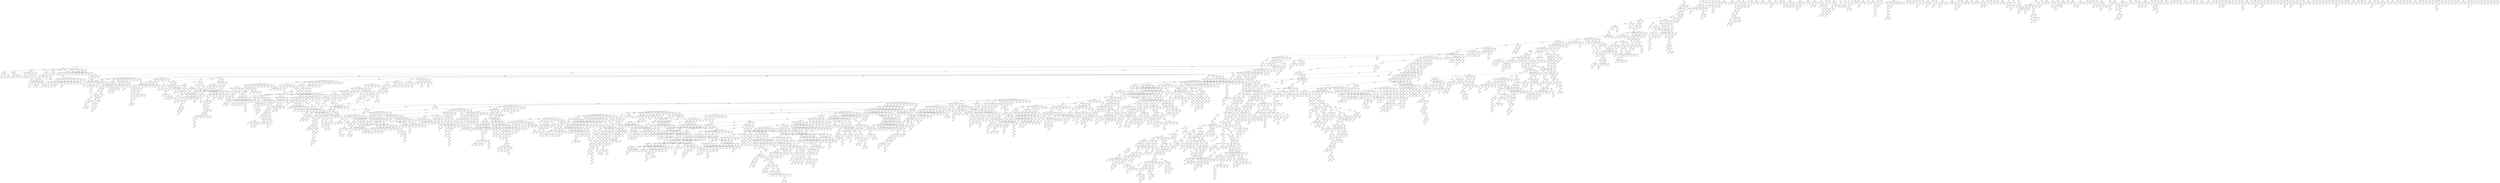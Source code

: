 graph X
{
	6--2[label=1.000000]
	2839--4[label=1.000000]
	9--5[label=1.000000]
	27--6[label=1.000000]
	1405--7[label=1.000000]
	722--8[label=1.000000]
	58--10[label=1.000000]
	65--12[label=1.000000]
	1176--13[label=1.000000]
	2--14[label=1.000000]
	5656--15[label=1.000000]
	225--16[label=1.000000]
	334--17[label=1.000000]
	510--18[label=1.000000]
	132--19[label=1.000000]
	557--20[label=1.000000]
	671--21[label=1.000000]
	791--23[label=1.000000]
	1836--24[label=1.000000]
	791--25[label=1.000000]
	557--26[label=1.000000]
	112--27[label=1.000000]
	689--28[label=1.000000]
	2661--29[label=1.000000]
	5656--30[label=1.000000]
	435--31[label=1.000000]
	1725--32[label=1.000000]
	5--33[label=1.000000]
	4943--35[label=1.000000]
	121--36[label=1.000000]
	1228--37[label=1.000000]
	1751--38[label=1.000000]
	131--39[label=1.000000]
	791--40[label=1.000000]
	99--41[label=1.000000]
	3991--42[label=1.000000]
	4752--44[label=1.000000]
	2948--45[label=1.000000]
	2061--46[label=1.000000]
	5656--47[label=1.000000]
	5656--48[label=1.000000]
	3352--49[label=1.000000]
	1643--50[label=1.000000]
	898--51[label=1.000000]
	189--53[label=1.000000]
	288--54[label=1.000000]
	860--55[label=1.000000]
	786--56[label=1.000000]
	435--57[label=1.000000]
	31--58[label=1.000000]
	158--59[label=1.000000]
	537--60[label=1.000000]
	566--62[label=1.000000]
	16--63[label=1.000000]
	4342--64[label=1.000000]
	1913--65[label=1.000000]
	672--67[label=1.000000]
	461--68[label=1.000000]
	270--69[label=1.000000]
	4260--70[label=1.000000]
	39--71[label=1.000000]
	2397--72[label=1.000000]
	219--73[label=1.000000]
	710--74[label=1.000000]
	941--75[label=1.000000]
	2824--76[label=1.000000]
	667--77[label=1.000000]
	286--78[label=1.000000]
	620--79[label=1.000000]
	912--80[label=1.000000]
	343--81[label=1.000000]
	102--82[label=1.000000]
	1418--83[label=1.000000]
	872--84[label=1.000000]
	2777--85[label=1.000000]
	596--86[label=1.000000]
	143--87[label=1.000000]
	222--88[label=1.000000]
	518--89[label=1.000000]
	175--90[label=1.000000]
	161--91[label=1.000000]
	1127--92[label=1.000000]
	143--93[label=1.000000]
	1291--94[label=1.000000]
	56--95[label=1.000000]
	651--96[label=1.000000]
	1257--97[label=1.000000]
	1617--98[label=1.000000]
	1712--99[label=1.000000]
	557--100[label=1.000000]
	32--101[label=1.000000]
	612--102[label=1.000000]
	1475--103[label=1.000000]
	1157--104[label=1.000000]
	2836--105[label=1.000000]
	2091--106[label=1.000000]
	912--107[label=1.000000]
	734--108[label=1.000000]
	1029--109[label=1.000000]
	1355--110[label=1.000000]
	792--111[label=1.000000]
	57--112[label=1.000000]
	1094--113[label=1.000000]
	1355--114[label=1.000000]
	1345--115[label=1.000000]
	1500--116[label=1.000000]
	1162--118[label=1.000000]
	310--119[label=1.000000]
	1288--120[label=1.000000]
	685--121[label=1.000000]
	347--122[label=1.000000]
	907--123[label=1.000000]
	1607--124[label=1.000000]
	785--125[label=1.000000]
	1029--126[label=1.000000]
	1614--127[label=1.000000]
	637--128[label=1.000000]
	44--129[label=1.000000]
	169--130[label=1.000000]
	2842--131[label=1.000000]
	1288--132[label=1.000000]
	328--133[label=1.000000]
	759--134[label=1.000000]
	1786--135[label=1.000000]
	10--136[label=1.000000]
	2887--137[label=1.000000]
	122--138[label=1.000000]
	548--139[label=1.000000]
	1003--140[label=1.000000]
	98--141[label=1.000000]
	634--143[label=1.000000]
	51--144[label=1.000000]
	94--145[label=1.000000]
	542--146[label=1.000000]
	1387--147[label=1.000000]
	748--148[label=1.000000]
	2276--149[label=1.000000]
	171--150[label=1.000000]
	2500--151[label=1.000000]
	232--152[label=1.000000]
	1222--153[label=1.000000]
	2304--154[label=1.000000]
	3960--156[label=1.000000]
	397--157[label=1.000000]
	161--158[label=1.000000]
	139--159[label=1.000000]
	297--160[label=1.000000]
	461--161[label=1.000000]
	657--162[label=1.000000]
	4951--163[label=1.000000]
	536--164[label=1.000000]
	803--165[label=1.000000]
	1590--166[label=1.000000]
	1382--168[label=1.000000]
	2778--169[label=1.000000]
	1172--170[label=1.000000]
	4237--171[label=1.000000]
	141--172[label=1.000000]
	1087--173[label=1.000000]
	397--174[label=1.000000]
	1057--175[label=1.000000]
	256--176[label=1.000000]
	2195--177[label=1.000000]
	690--178[label=1.000000]
	612--179[label=1.000000]
	239--180[label=1.000000]
	1210--181[label=1.000000]
	5656--182[label=1.000000]
	1655--183[label=1.000000]
	689--184[label=1.000000]
	922--185[label=1.000000]
	942--187[label=1.000000]
	912--188[label=1.000000]
	198--189[label=1.000000]
	5656--190[label=1.000000]
	617--191[label=1.000000]
	759--192[label=1.000000]
	722--193[label=1.000000]
	786--194[label=1.000000]
	1057--195[label=1.000000]
	694--196[label=1.000000]
	720--198[label=1.000000]
	218--199[label=1.000000]
	718--200[label=1.000000]
	1665--201[label=1.000000]
	1625--202[label=1.000000]
	221--203[label=1.000000]
	3879--204[label=1.000000]
	595--205[label=1.000000]
	764--206[label=1.000000]
	620--207[label=1.000000]
	366--208[label=1.000000]
	461--209[label=1.000000]
	590--210[label=1.000000]
	499--211[label=1.000000]
	5656--213[label=1.000000]
	60--214[label=1.000000]
	313--215[label=1.000000]
	272--216[label=1.000000]
	3332--217[label=1.000000]
	678--218[label=1.000000]
	1383--219[label=1.000000]
	1067--220[label=1.000000]
	361--221[label=1.000000]
	604--222[label=1.000000]
	824--223[label=1.000000]
	1312--224[label=1.000000]
	501--225[label=1.000000]
	248--226[label=1.000000]
	2887--227[label=1.000000]
	1259--228[label=1.000000]
	312--230[label=1.000000]
	558--231[label=1.000000]
	1328--232[label=1.000000]
	1106--233[label=1.000000]
	1065--234[label=1.000000]
	2318--235[label=1.000000]
	19--236[label=1.000000]
	150--237[label=1.000000]
	1338--238[label=1.000000]
	146--239[label=1.000000]
	1458--240[label=1.000000]
	297--241[label=1.000000]
	8--243[label=1.000000]
	4343--244[label=1.000000]
	416--245[label=1.000000]
	1022--246[label=1.000000]
	342--247[label=1.000000]
	369--248[label=1.000000]
	664--249[label=1.000000]
	243--250[label=1.000000]
	246--251[label=1.000000]
	4902--252[label=1.000000]
	378--253[label=1.000000]
	919--254[label=1.000000]
	912--255[label=1.000000]
	983--256[label=1.000000]
	3188--257[label=1.000000]
	2979--258[label=1.000000]
	1001--259[label=1.000000]
	914--260[label=1.000000]
	5430--261[label=1.000000]
	800--262[label=1.000000]
	119--263[label=1.000000]
	1330--264[label=1.000000]
	5393--265[label=1.000000]
	605--266[label=1.000000]
	3649--267[label=1.000000]
	731--268[label=1.000000]
	619--269[label=1.000000]
	1167--270[label=1.000000]
	907--271[label=1.000000]
	168--272[label=1.000000]
	612--273[label=1.000000]
	243--274[label=1.000000]
	467--275[label=1.000000]
	1695--276[label=1.000000]
	845--277[label=1.000000]
	4475--278[label=1.000000]
	298--279[label=1.000000]
	1013--280[label=1.000000]
	952--281[label=1.000000]
	1136--282[label=1.000000]
	1082--283[label=1.000000]
	2583--284[label=1.000000]
	189--285[label=1.000000]
	720--286[label=1.000000]
	548--287[label=1.000000]
	1136--288[label=1.000000]
	661--289[label=1.000000]
	474--290[label=1.000000]
	2799--291[label=1.000000]
	676--293[label=1.000000]
	4743--294[label=1.000000]
	2469--295[label=1.000000]
	2573--296[label=1.000000]
	286--297[label=1.000000]
	2151--299[label=1.000000]
	3042--300[label=1.000000]
	1650--301[label=1.000000]
	1618--302[label=1.000000]
	575--303[label=1.000000]
	1660--304[label=1.000000]
	1377--305[label=1.000000]
	232--306[label=1.000000]
	374--307[label=1.000000]
	2770--309[label=1.000000]
	91--310[label=1.000000]
	704--312[label=1.000000]
	1276--313[label=1.000000]
	521--315[label=1.000000]
	1936--316[label=1.000000]
	283--318[label=1.000000]
	1182--319[label=1.000000]
	543--320[label=1.000000]
	485--321[label=1.000000]
	1288--322[label=1.000000]
	515--323[label=1.000000]
	1276--324[label=1.000000]
	948--325[label=1.000000]
	543--326[label=1.000000]
	983--327[label=1.000000]
	25--328[label=1.000000]
	260--329[label=1.000000]
	759--331[label=1.000000]
	3742--332[label=1.000000]
	651--333[label=1.000000]
	2522--334[label=1.000000]
	2598--335[label=1.000000]
	736--336[label=1.000000]
	950--337[label=1.000000]
	934--338[label=1.000000]
	1680--339[label=1.000000]
	1442--341[label=1.000000]
	596--342[label=1.000000]
	367--343[label=1.000000]
	1067--344[label=1.000000]
	202--345[label=1.000000]
	414--346[label=1.000000]
	425--347[label=1.000000]
	327--349[label=1.000000]
	1468--350[label=1.000000]
	132--352[label=1.000000]
	2068--353[label=1.000000]
	2293--355[label=1.000000]
	416--356[label=1.000000]
	2417--357[label=1.000000]
	1735--358[label=1.000000]
	322--359[label=1.000000]
	1558--360[label=1.000000]
	1450--361[label=1.000000]
	844--362[label=1.000000]
	296--364[label=1.000000]
	1528--365[label=1.000000]
	605--366[label=1.000000]
	1341--367[label=1.000000]
	1669--368[label=1.000000]
	1022--369[label=1.000000]
	16--370[label=1.000000]
	189--371[label=1.000000]
	1067--373[label=1.000000]
	1313--374[label=1.000000]
	2332--375[label=1.000000]
	3779--376[label=1.000000]
	942--377[label=1.000000]
	677--378[label=1.000000]
	1786--379[label=1.000000]
	570--380[label=1.000000]
	441--381[label=1.000000]
	902--382[label=1.000000]
	220--383[label=1.000000]
	4587--384[label=1.000000]
	3694--385[label=1.000000]
	523--386[label=1.000000]
	653--387[label=1.000000]
	4641--388[label=1.000000]
	2009--389[label=1.000000]
	334--390[label=1.000000]
	1244--391[label=1.000000]
	398--392[label=1.000000]
	3568--394[label=1.000000]
	942--395[label=1.000000]
	587--396[label=1.000000]
	862--397[label=1.000000]
	1194--398[label=1.000000]
	3635--399[label=1.000000]
	4531--401[label=1.000000]
	1754--402[label=1.000000]
	23--404[label=1.000000]
	604--405[label=1.000000]
	1694--406[label=1.000000]
	747--407[label=1.000000]
	429--408[label=1.000000]
	3982--409[label=1.000000]
	3194--410[label=1.000000]
	1331--411[label=1.000000]
	233--412[label=1.000000]
	405--413[label=1.000000]
	619--414[label=1.000000]
	709--415[label=1.000000]
	174--416[label=1.000000]
	81--417[label=1.000000]
	594--418[label=1.000000]
	3587--419[label=1.000000]
	1558--420[label=1.000000]
	171--421[label=1.000000]
	260--422[label=1.000000]
	2063--423[label=1.000000]
	1185--424[label=1.000000]
	249--425[label=1.000000]
	2305--426[label=1.000000]
	405--427[label=1.000000]
	1143--428[label=1.000000]
	510--430[label=1.000000]
	1728--431[label=1.000000]
	1523--432[label=1.000000]
	1166--433[label=1.000000]
	1913--434[label=1.000000]
	1651--435[label=1.000000]
	1580--436[label=1.000000]
	3455--437[label=1.000000]
	845--438[label=1.000000]
	1592--439[label=1.000000]
	542--440[label=1.000000]
	2599--441[label=1.000000]
	1669--442[label=1.000000]
	604--443[label=1.000000]
	1232--444[label=1.000000]
	44--445[label=1.000000]
	1594--446[label=1.000000]
	143--447[label=1.000000]
	557--448[label=1.000000]
	154--449[label=1.000000]
	1032--450[label=1.000000]
	3137--451[label=1.000000]
	101--452[label=1.000000]
	1062--453[label=1.000000]
	40--454[label=1.000000]
	287--455[label=1.000000]
	4855--457[label=1.000000]
	611--458[label=1.000000]
	357--459[label=1.000000]
	1029--460[label=1.000000]
	447--461[label=1.000000]
	1439--462[label=1.000000]
	557--463[label=1.000000]
	1865--464[label=1.000000]
	2445--465[label=1.000000]
	1401--466[label=1.000000]
	78--468[label=1.000000]
	128--469[label=1.000000]
	251--470[label=1.000000]
	1257--471[label=1.000000]
	693--473[label=1.000000]
	78--474[label=1.000000]
	1200--475[label=1.000000]
	1920--476[label=1.000000]
	5656--477[label=1.000000]
	1704--478[label=1.000000]
	551--479[label=1.000000]
	297--480[label=1.000000]
	1923--482[label=1.000000]
	6--483[label=1.000000]
	776--484[label=1.000000]
	2322--485[label=1.000000]
	1148--486[label=1.000000]
	2293--487[label=1.000000]
	2734--488[label=1.000000]
	1368--491[label=1.000000]
	1123--492[label=1.000000]
	754--493[label=1.000000]
	3390--494[label=1.000000]
	2482--495[label=1.000000]
	5358--496[label=1.000000]
	688--498[label=1.000000]
	705--499[label=1.000000]
	519--500[label=1.000000]
	374--501[label=1.000000]
	1162--502[label=1.000000]
	148--503[label=1.000000]
	234--504[label=1.000000]
	703--506[label=1.000000]
	2370--507[label=1.000000]
	2480--508[label=1.000000]
	521--510[label=1.000000]
	1098--511[label=1.000000]
	86--512[label=1.000000]
	1328--513[label=1.000000]
	3399--514[label=1.000000]
	1006--515[label=1.000000]
	172--516[label=1.000000]
	112--518[label=1.000000]
	1900--520[label=1.000000]
	593--521[label=1.000000]
	1725--522[label=1.000000]
	264--523[label=1.000000]
	799--524[label=1.000000]
	2299--525[label=1.000000]
	175--526[label=1.000000]
	596--527[label=1.000000]
	3425--528[label=1.000000]
	378--529[label=1.000000]
	801--531[label=1.000000]
	3983--532[label=1.000000]
	544--533[label=1.000000]
	2602--534[label=1.000000]
	1393--536[label=1.000000]
	521--537[label=1.000000]
	3748--538[label=1.000000]
	833--539[label=1.000000]
	2496--540[label=1.000000]
	1224--541[label=1.000000]
	162--542[label=1.000000]
	909--543[label=1.000000]
	1515--544[label=1.000000]
	210--545[label=1.000000]
	5233--546[label=1.000000]
	732--547[label=1.000000]
	315--548[label=1.000000]
	1547--549[label=1.000000]
	634--550[label=1.000000]
	349--551[label=1.000000]
	3033--552[label=1.000000]
	543--553[label=1.000000]
	198--554[label=1.000000]
	905--555[label=1.000000]
	2028--556[label=1.000000]
	5--557[label=1.000000]
	256--558[label=1.000000]
	811--559[label=1.000000]
	307--560[label=1.000000]
	1304--562[label=1.000000]
	1559--563[label=1.000000]
	312--565[label=1.000000]
	68--566[label=1.000000]
	135--567[label=1.000000]
	1241--568[label=1.000000]
	704--569[label=1.000000]
	199--570[label=1.000000]
	1143--571[label=1.000000]
	628--572[label=1.000000]
	627--573[label=1.000000]
	2566--574[label=1.000000]
	62--575[label=1.000000]
	5035--576[label=1.000000]
	54--577[label=1.000000]
	1558--578[label=1.000000]
	780--579[label=1.000000]
	478--580[label=1.000000]
	247--581[label=1.000000]
	1154--584[label=1.000000]
	2655--585[label=1.000000]
	397--586[label=1.000000]
	763--587[label=1.000000]
	741--588[label=1.000000]
	2487--589[label=1.000000]
	1313--590[label=1.000000]
	1133--591[label=1.000000]
	218--592[label=1.000000]
	881--593[label=1.000000]
	2365--594[label=1.000000]
	566--596[label=1.000000]
	3278--597[label=1.000000]
	1114--598[label=1.000000]
	1115--599[label=1.000000]
	1476--600[label=1.000000]
	667--601[label=1.000000]
	661--602[label=1.000000]
	5064--603[label=1.000000]
	779--604[label=1.000000]
	249--605[label=1.000000]
	1273--606[label=1.000000]
	377--607[label=1.000000]
	3364--608[label=1.000000]
	524--609[label=1.000000]
	60--610[label=1.000000]
	297--611[label=1.000000]
	1556--612[label=1.000000]
	4180--614[label=1.000000]
	1035--615[label=1.000000]
	1577--616[label=1.000000]
	881--617[label=1.000000]
	1112--618[label=1.000000]
	609--619[label=1.000000]
	473--620[label=1.000000]
	1040--621[label=1.000000]
	78--622[label=1.000000]
	3622--623[label=1.000000]
	1472--625[label=1.000000]
	233--626[label=1.000000]
	689--627[label=1.000000]
	1166--628[label=1.000000]
	454--629[label=1.000000]
	245--630[label=1.000000]
	1151--631[label=1.000000]
	374--632[label=1.000000]
	288--633[label=1.000000]
	684--634[label=1.000000]
	1152--635[label=1.000000]
	594--636[label=1.000000]
	147--637[label=1.000000]
	2741--638[label=1.000000]
	453--639[label=1.000000]
	181--640[label=1.000000]
	331--641[label=1.000000]
	1701--642[label=1.000000]
	750--643[label=1.000000]
	288--644[label=1.000000]
	1461--645[label=1.000000]
	110--647[label=1.000000]
	1261--648[label=1.000000]
	4895--649[label=1.000000]
	191--650[label=1.000000]
	661--651[label=1.000000]
	1196--652[label=1.000000]
	1332--653[label=1.000000]
	452--654[label=1.000000]
	1190--655[label=1.000000]
	1247--656[label=1.000000]
	612--657[label=1.000000]
	3527--658[label=1.000000]
	501--659[label=1.000000]
	98--660[label=1.000000]
	521--661[label=1.000000]
	110--662[label=1.000000]
	468--663[label=1.000000]
	143--664[label=1.000000]
	2807--665[label=1.000000]
	3125--666[label=1.000000]
	109--667[label=1.000000]
	291--668[label=1.000000]
	1271--669[label=1.000000]
	996--670[label=1.000000]
	1652--671[label=1.000000]
	2796--672[label=1.000000]
	3147--673[label=1.000000]
	2279--674[label=1.000000]
	2931--675[label=1.000000]
	248--676[label=1.000000]
	290--677[label=1.000000]
	634--678[label=1.000000]
	4110--679[label=1.000000]
	1176--680[label=1.000000]
	1020--681[label=1.000000]
	78--682[label=1.000000]
	692--683[label=1.000000]
	630--684[label=1.000000]
	1528--685[label=1.000000]
	741--686[label=1.000000]
	1001--687[label=1.000000]
	818--688[label=1.000000]
	1016--689[label=1.000000]
	218--690[label=1.000000]
	1682--692[label=1.000000]
	684--693[label=1.000000]
	247--694[label=1.000000]
	1154--695[label=1.000000]
	204--696[label=1.000000]
	289--697[label=1.000000]
	1278--698[label=1.000000]
	1434--699[label=1.000000]
	1229--700[label=1.000000]
	2673--701[label=1.000000]
	297--702[label=1.000000]
	800--703[label=1.000000]
	588--704[label=1.000000]
	1617--705[label=1.000000]
	928--706[label=1.000000]
	492--707[label=1.000000]
	93--708[label=1.000000]
	315--709[label=1.000000]
	297--710[label=1.000000]
	606--711[label=1.000000]
	55--713[label=1.000000]
	679--714[label=1.000000]
	781--716[label=1.000000]
	376--717[label=1.000000]
	2328--719[label=1.000000]
	606--720[label=1.000000]
	995--721[label=1.000000]
	123--722[label=1.000000]
	397--723[label=1.000000]
	349--724[label=1.000000]
	1529--725[label=1.000000]
	107--726[label=1.000000]
	3888--727[label=1.000000]
	1024--728[label=1.000000]
	1032--729[label=1.000000]
	728--730[label=1.000000]
	51--731[label=1.000000]
	3460--732[label=1.000000]
	3904--733[label=1.000000]
	833--734[label=1.000000]
	235--735[label=1.000000]
	607--736[label=1.000000]
	1173--737[label=1.000000]
	1523--738[label=1.000000]
	2330--739[label=1.000000]
	3666--740[label=1.000000]
	425--741[label=1.000000]
	759--742[label=1.000000]
	3045--743[label=1.000000]
	527--744[label=1.000000]
	734--745[label=1.000000]
	590--746[label=1.000000]
	545--747[label=1.000000]
	860--748[label=1.000000]
	4332--749[label=1.000000]
	468--750[label=1.000000]
	1154--751[label=1.000000]
	5757--752[label=1.000000]
	3394--753[label=1.000000]
	3101--755[label=1.000000]
	5405--756[label=1.000000]
	4317--757[label=1.000000]
	1946--758[label=1.000000]
	411--759[label=1.000000]
	438--760[label=1.000000]
	4385--761[label=1.000000]
	1056--762[label=1.000000]
	1261--763[label=1.000000]
	239--764[label=1.000000]
	2522--765[label=1.000000]
	3332--766[label=1.000000]
	1820--767[label=1.000000]
	4729--769[label=1.000000]
	2503--770[label=1.000000]
	1409--771[label=1.000000]
	315--772[label=1.000000]
	698--773[label=1.000000]
	411--774[label=1.000000]
	161--775[label=1.000000]
	1099--777[label=1.000000]
	473--778[label=1.000000]
	847--779[label=1.000000]
	612--780[label=1.000000]
	567--781[label=1.000000]
	720--782[label=1.000000]
	127--783[label=1.000000]
	1406--784[label=1.000000]
	510--786[label=1.000000]
	783--788[label=1.000000]
	126--789[label=1.000000]
	1597--790[label=1.000000]
	978--791[label=1.000000]
	1655--793[label=1.000000]
	1838--794[label=1.000000]
	1565--796[label=1.000000]
	1322--797[label=1.000000]
	5085--798[label=1.000000]
	161--799[label=1.000000]
	1195--800[label=1.000000]
	855--801[label=1.000000]
	1084--803[label=1.000000]
	4343--805[label=1.000000]
	1237--806[label=1.000000]
	1669--807[label=1.000000]
	3393--808[label=1.000000]
	266--809[label=1.000000]
	518--810[label=1.000000]
	1379--811[label=1.000000]
	120--812[label=1.000000]
	1956--813[label=1.000000]
	299--814[label=1.000000]
	898--815[label=1.000000]
	188--816[label=1.000000]
	1474--817[label=1.000000]
	226--818[label=1.000000]
	995--819[label=1.000000]
	700--820[label=1.000000]
	783--821[label=1.000000]
	4249--823[label=1.000000]
	845--824[label=1.000000]
	748--825[label=1.000000]
	4948--826[label=1.000000]
	256--827[label=1.000000]
	1521--828[label=1.000000]
	3611--829[label=1.000000]
	1166--830[label=1.000000]
	239--832[label=1.000000]
	748--833[label=1.000000]
	1829--834[label=1.000000]
	320--835[label=1.000000]
	1025--836[label=1.000000]
	4924--837[label=1.000000]
	949--838[label=1.000000]
	2014--839[label=1.000000]
	3643--841[label=1.000000]
	1305--842[label=1.000000]
	239--843[label=1.000000]
	231--844[label=1.000000]
	867--845[label=1.000000]
	3427--846[label=1.000000]
	539--847[label=1.000000]
	2907--848[label=1.000000]
	3361--849[label=1.000000]
	1735--850[label=1.000000]
	536--851[label=1.000000]
	68--852[label=1.000000]
	2778--854[label=1.000000]
	415--855[label=1.000000]
	619--856[label=1.000000]
	4864--857[label=1.000000]
	1664--859[label=1.000000]
	524--860[label=1.000000]
	297--861[label=1.000000]
	521--862[label=1.000000]
	172--863[label=1.000000]
	662--864[label=1.000000]
	2602--865[label=1.000000]
	4399--866[label=1.000000]
	843--867[label=1.000000]
	1406--868[label=1.000000]
	602--869[label=1.000000]
	2085--870[label=1.000000]
	1063--871[label=1.000000]
	4401--872[label=1.000000]
	510--873[label=1.000000]
	775--874[label=1.000000]
	415--875[label=1.000000]
	108--876[label=1.000000]
	810--877[label=1.000000]
	333--878[label=1.000000]
	2070--879[label=1.000000]
	684--880[label=1.000000]
	146--881[label=1.000000]
	608--882[label=1.000000]
	3386--883[label=1.000000]
	138--884[label=1.000000]
	2670--885[label=1.000000]
	1192--886[label=1.000000]
	1521--887[label=1.000000]
	3510--888[label=1.000000]
	4314--889[label=1.000000]
	510--890[label=1.000000]
	1515--891[label=1.000000]
	710--892[label=1.000000]
	2095--893[label=1.000000]
	933--894[label=1.000000]
	983--895[label=1.000000]
	1189--896[label=1.000000]
	3690--897[label=1.000000]
	855--898[label=1.000000]
	1210--899[label=1.000000]
	5674--900[label=1.000000]
	772--901[label=1.000000]
	669--902[label=1.000000]
	566--903[label=1.000000]
	907--904[label=1.000000]
	422--905[label=1.000000]
	750--906[label=1.000000]
	609--907[label=1.000000]
	591--908[label=1.000000]
	1864--909[label=1.000000]
	2833--910[label=1.000000]
	367--911[label=1.000000]
	189--912[label=1.000000]
	3344--913[label=1.000000]
	620--914[label=1.000000]
	932--915[label=1.000000]
	565--916[label=1.000000]
	244--917[label=1.000000]
	3122--918[label=1.000000]
	51--919[label=1.000000]
	3367--920[label=1.000000]
	234--921[label=1.000000]
	397--924[label=1.000000]
	404--925[label=1.000000]
	282--926[label=1.000000]
	510--928[label=1.000000]
	737--929[label=1.000000]
	504--930[label=1.000000]
	664--931[label=1.000000]
	1221--932[label=1.000000]
	985--933[label=1.000000]
	216--934[label=1.000000]
	1666--935[label=1.000000]
	1332--936[label=1.000000]
	298--937[label=1.000000]
	843--938[label=1.000000]
	4963--939[label=1.000000]
	946--940[label=1.000000]
	236--942[label=1.000000]
	728--943[label=1.000000]
	3155--944[label=1.000000]
	951--946[label=1.000000]
	397--947[label=1.000000]
	1126--948[label=1.000000]
	2330--949[label=1.000000]
	2561--950[label=1.000000]
	2197--951[label=1.000000]
	407--952[label=1.000000]
	1971--953[label=1.000000]
	555--954[label=1.000000]
	897--955[label=1.000000]
	881--956[label=1.000000]
	3872--957[label=1.000000]
	693--958[label=1.000000]
	4951--959[label=1.000000]
	1101--960[label=1.000000]
	3567--961[label=1.000000]
	68--962[label=1.000000]
	1466--963[label=1.000000]
	2433--964[label=1.000000]
	1972--965[label=1.000000]
	2029--967[label=1.000000]
	1312--968[label=1.000000]
	751--969[label=1.000000]
	3692--970[label=1.000000]
	366--971[label=1.000000]
	914--972[label=1.000000]
	1695--973[label=1.000000]
	3427--974[label=1.000000]
	948--976[label=1.000000]
	669--977[label=1.000000]
	1117--978[label=1.000000]
	239--980[label=1.000000]
	992--981[label=1.000000]
	605--982[label=1.000000]
	821--983[label=1.000000]
	494--984[label=1.000000]
	147--985[label=1.000000]
	777--986[label=1.000000]
	862--987[label=1.000000]
	539--988[label=1.000000]
	1139--989[label=1.000000]
	2871--990[label=1.000000]
	1286--991[label=1.000000]
	287--992[label=1.000000]
	1018--993[label=1.000000]
	2228--994[label=1.000000]
	62--995[label=1.000000]
	1610--996[label=1.000000]
	4665--997[label=1.000000]
	973--998[label=1.000000]
	1425--999[label=1.000000]
	411--1000[label=1.000000]
	560--1001[label=1.000000]
	438--1002[label=1.000000]
	3947--1003[label=1.000000]
	258--1004[label=1.000000]
	3635--1005[label=1.000000]
	8--1006[label=1.000000]
	905--1007[label=1.000000]
	3745--1008[label=1.000000]
	3199--1009[label=1.000000]
	91--1010[label=1.000000]
	806--1011[label=1.000000]
	1515--1012[label=1.000000]
	198--1013[label=1.000000]
	413--1014[label=1.000000]
	323--1015[label=1.000000]
	161--1016[label=1.000000]
	1845--1017[label=1.000000]
	221--1018[label=1.000000]
	1418--1019[label=1.000000]
	1094--1020[label=1.000000]
	639--1021[label=1.000000]
	172--1022[label=1.000000]
	3594--1023[label=1.000000]
	1154--1024[label=1.000000]
	397--1025[label=1.000000]
	1652--1026[label=1.000000]
	705--1027[label=1.000000]
	611--1028[label=1.000000]
	993--1029[label=1.000000]
	305--1030[label=1.000000]
	79--1032[label=1.000000]
	1495--1033[label=1.000000]
	1669--1034[label=1.000000]
	285--1035[label=1.000000]
	610--1036[label=1.000000]
	219--1037[label=1.000000]
	1284--1038[label=1.000000]
	2753--1039[label=1.000000]
	3937--1040[label=1.000000]
	79--1041[label=1.000000]
	1165--1042[label=1.000000]
	1036--1043[label=1.000000]
	728--1044[label=1.000000]
	1870--1045[label=1.000000]
	676--1046[label=1.000000]
	2234--1047[label=1.000000]
	88--1048[label=1.000000]
	1312--1049[label=1.000000]
	859--1051[label=1.000000]
	337--1052[label=1.000000]
	523--1054[label=1.000000]
	940--1055[label=1.000000]
	189--1056[label=1.000000]
	310--1057[label=1.000000]
	139--1058[label=1.000000]
	634--1059[label=1.000000]
	2959--1060[label=1.000000]
	736--1061[label=1.000000]
	3767--1062[label=1.000000]
	728--1063[label=1.000000]
	847--1065[label=1.000000]
	68--1066[label=1.000000]
	305--1067[label=1.000000]
	356--1068[label=1.000000]
	3640--1069[label=1.000000]
	965--1071[label=1.000000]
	818--1072[label=1.000000]
	3546--1074[label=1.000000]
	148--1075[label=1.000000]
	3045--1076[label=1.000000]
	593--1077[label=1.000000]
	329--1078[label=1.000000]
	566--1079[label=1.000000]
	2713--1080[label=1.000000]
	5027--1081[label=1.000000]
	1104--1082[label=1.000000]
	724--1084[label=1.000000]
	1383--1085[label=1.000000]
	839--1086[label=1.000000]
	285--1087[label=1.000000]
	601--1088[label=1.000000]
	1178--1089[label=1.000000]
	187--1090[label=1.000000]
	4300--1091[label=1.000000]
	3370--1092[label=1.000000]
	810--1093[label=1.000000]
	575--1094[label=1.000000]
	5144--1095[label=1.000000]
	2867--1096[label=1.000000]
	4859--1097[label=1.000000]
	217--1098[label=1.000000]
	328--1099[label=1.000000]
	1726--1100[label=1.000000]
	641--1101[label=1.000000]
	153--1102[label=1.000000]
	114--1103[label=1.000000]
	557--1104[label=1.000000]
	881--1105[label=1.000000]
	62--1106[label=1.000000]
	4609--1107[label=1.000000]
	622--1108[label=1.000000]
	342--1110[label=1.000000]
	622--1111[label=1.000000]
	413--1112[label=1.000000]
	3449--1113[label=1.000000]
	303--1114[label=1.000000]
	577--1115[label=1.000000]
	2198--1116[label=1.000000]
	378--1117[label=1.000000]
	869--1118[label=1.000000]
	905--1119[label=1.000000]
	2157--1120[label=1.000000]
	2695--1121[label=1.000000]
	4260--1122[label=1.000000]
	239--1123[label=1.000000]
	1087--1124[label=1.000000]
	416--1125[label=1.000000]
	709--1126[label=1.000000]
	526--1127[label=1.000000]
	969--1128[label=1.000000]
	1170--1129[label=1.000000]
	3700--1130[label=1.000000]
	1192--1131[label=1.000000]
	869--1132[label=1.000000]
	1273--1133[label=1.000000]
	62--1134[label=1.000000]
	728--1136[label=1.000000]
	1716--1139[label=1.000000]
	2964--1140[label=1.000000]
	843--1142[label=1.000000]
	522--1143[label=1.000000]
	919--1144[label=1.000000]
	1205--1145[label=1.000000]
	2501--1146[label=1.000000]
	367--1147[label=1.000000]
	98--1149[label=1.000000]
	1232--1150[label=1.000000]
	5533--1151[label=1.000000]
	1330--1152[label=1.000000]
	88--1153[label=1.000000]
	356--1154[label=1.000000]
	3145--1155[label=1.000000]
	1009--1156[label=1.000000]
	21--1157[label=1.000000]
	4701--1158[label=1.000000]
	1405--1159[label=1.000000]
	570--1160[label=1.000000]
	260--1161[label=1.000000]
	2637--1162[label=1.000000]
	1244--1163[label=1.000000]
	634--1164[label=1.000000]
	3385--1165[label=1.000000]
	2452--1166[label=1.000000]
	2649--1167[label=1.000000]
	575--1168[label=1.000000]
	110--1169[label=1.000000]
	3364--1172[label=1.000000]
	847--1173[label=1.000000]
	557--1174[label=1.000000]
	1776--1175[label=1.000000]
	2177--1176[label=1.000000]
	5393--1177[label=1.000000]
	955--1178[label=1.000000]
	159--1179[label=1.000000]
	3276--1180[label=1.000000]
	1075--1181[label=1.000000]
	263--1182[label=1.000000]
	2526--1183[label=1.000000]
	3741--1184[label=1.000000]
	1276--1185[label=1.000000]
	3799--1186[label=1.000000]
	2641--1187[label=1.000000]
	1962--1188[label=1.000000]
	488--1189[label=1.000000]
	656--1190[label=1.000000]
	87--1191[label=1.000000]
	940--1192[label=1.000000]
	545--1193[label=1.000000]
	221--1194[label=1.000000]
	1015--1195[label=1.000000]
	1210--1196[label=1.000000]
	1347--1197[label=1.000000]
	1162--1198[label=1.000000]
	965--1200[label=1.000000]
	1303--1201[label=1.000000]
	847--1202[label=1.000000]
	146--1203[label=1.000000]
	5523--1204[label=1.000000]
	1654--1205[label=1.000000]
	836--1206[label=1.000000]
	3045--1207[label=1.000000]
	664--1208[label=1.000000]
	985--1209[label=1.000000]
	159--1210[label=1.000000]
	1172--1211[label=1.000000]
	521--1212[label=1.000000]
	246--1213[label=1.000000]
	3994--1214[label=1.000000]
	1617--1215[label=1.000000]
	788--1216[label=1.000000]
	1664--1217[label=1.000000]
	1556--1218[label=1.000000]
	656--1219[label=1.000000]
	68--1220[label=1.000000]
	664--1221[label=1.000000]
	3996--1222[label=1.000000]
	28--1223[label=1.000000]
	319--1224[label=1.000000]
	1449--1226[label=1.000000]
	1149--1227[label=1.000000]
	1831--1228[label=1.000000]
	2933--1229[label=1.000000]
	3439--1230[label=1.000000]
	248--1231[label=1.000000]
	488--1232[label=1.000000]
	1213--1233[label=1.000000]
	677--1234[label=1.000000]
	4595--1235[label=1.000000]
	550--1236[label=1.000000]
	1968--1237[label=1.000000]
	781--1238[label=1.000000]
	5088--1239[label=1.000000]
	139--1240[label=1.000000]
	2020--1242[label=1.000000]
	51--1243[label=1.000000]
	1283--1245[label=1.000000]
	2569--1246[label=1.000000]
	1197--1247[label=1.000000]
	492--1248[label=1.000000]
	1307--1250[label=1.000000]
	619--1251[label=1.000000]
	4801--1252[label=1.000000]
	40--1253[label=1.000000]
	179--1254[label=1.000000]
	1937--1255[label=1.000000]
	315--1256[label=1.000000]
	725--1257[label=1.000000]
	176--1258[label=1.000000]
	1291--1259[label=1.000000]
	1964--1260[label=1.000000]
	2020--1261[label=1.000000]
	4767--1264[label=1.000000]
	1853--1265[label=1.000000]
	324--1266[label=1.000000]
	5272--1267[label=1.000000]
	2255--1268[label=1.000000]
	2361--1270[label=1.000000]
	1551--1271[label=1.000000]
	533--1272[label=1.000000]
	471--1273[label=1.000000]
	1012--1274[label=1.000000]
	1420--1275[label=1.000000]
	747--1276[label=1.000000]
	602--1277[label=1.000000]
	324--1278[label=1.000000]
	3312--1279[label=1.000000]
	5682--1280[label=1.000000]
	297--1281[label=1.000000]
	880--1282[label=1.000000]
	397--1283[label=1.000000]
	243--1284[label=1.000000]
	1553--1286[label=1.000000]
	3426--1287[label=1.000000]
	417--1288[label=1.000000]
	2345--1289[label=1.000000]
	68--1290[label=1.000000]
	2150--1291[label=1.000000]
	778--1292[label=1.000000]
	590--1293[label=1.000000]
	97--1294[label=1.000000]
	1360--1295[label=1.000000]
	387--1296[label=1.000000]
	1328--1297[label=1.000000]
	173--1298[label=1.000000]
	1415--1299[label=1.000000]
	4594--1300[label=1.000000]
	3348--1301[label=1.000000]
	172--1302[label=1.000000]
	1227--1303[label=1.000000]
	942--1304[label=1.000000]
	2767--1306[label=1.000000]
	632--1307[label=1.000000]
	75--1308[label=1.000000]
	3199--1309[label=1.000000]
	1408--1310[label=1.000000]
	2297--1311[label=1.000000]
	662--1312[label=1.000000]
	1444--1313[label=1.000000]
	235--1315[label=1.000000]
	533--1316[label=1.000000]
	1877--1319[label=1.000000]
	461--1320[label=1.000000]
	3199--1321[label=1.000000]
	548--1322[label=1.000000]
	266--1323[label=1.000000]
	383--1324[label=1.000000]
	523--1325[label=1.000000]
	1870--1326[label=1.000000]
	51--1327[label=1.000000]
	898--1328[label=1.000000]
	275--1329[label=1.000000]
	562--1330[label=1.000000]
	1061--1331[label=1.000000]
	926--1332[label=1.000000]
	562--1334[label=1.000000]
	2287--1335[label=1.000000]
	593--1337[label=1.000000]
	697--1338[label=1.000000]
	644--1340[label=1.000000]
	1379--1341[label=1.000000]
	203--1343[label=1.000000]
	2642--1344[label=1.000000]
	996--1345[label=1.000000]
	778--1346[label=1.000000]
	880--1347[label=1.000000]
	570--1348[label=1.000000]
	539--1349[label=1.000000]
	965--1350[label=1.000000]
	1830--1351[label=1.000000]
	1857--1352[label=1.000000]
	932--1353[label=1.000000]
	408--1354[label=1.000000]
	1093--1355[label=1.000000]
	844--1356[label=1.000000]
	694--1357[label=1.000000]
	4420--1359[label=1.000000]
	1441--1360[label=1.000000]
	3482--1361[label=1.000000]
	914--1362[label=1.000000]
	709--1363[label=1.000000]
	983--1364[label=1.000000]
	669--1365[label=1.000000]
	598--1366[label=1.000000]
	80--1367[label=1.000000]
	2235--1368[label=1.000000]
	239--1370[label=1.000000]
	248--1371[label=1.000000]
	1557--1372[label=1.000000]
	987--1373[label=1.000000]
	165--1374[label=1.000000]
	1144--1376[label=1.000000]
	248--1377[label=1.000000]
	5156--1378[label=1.000000]
	253--1379[label=1.000000]
	718--1380[label=1.000000]
	1126--1381[label=1.000000]
	1633--1382[label=1.000000]
	102--1383[label=1.000000]
	844--1384[label=1.000000]
	1117--1385[label=1.000000]
	688--1386[label=1.000000]
	478--1387[label=1.000000]
	138--1388[label=1.000000]
	2360--1389[label=1.000000]
	254--1390[label=1.000000]
	2477--1391[label=1.000000]
	1093--1393[label=1.000000]
	1649--1395[label=1.000000]
	475--1396[label=1.000000]
	1432--1397[label=1.000000]
	271--1398[label=1.000000]
	480--1399[label=1.000000]
	5511--1400[label=1.000000]
	1206--1401[label=1.000000]
	2013--1402[label=1.000000]
	3954--1403[label=1.000000]
	250--1404[label=1.000000]
	410--1405[label=1.000000]
	510--1406[label=1.000000]
	705--1407[label=1.000000]
	1953--1408[label=1.000000]
	2028--1409[label=1.000000]
	161--1410[label=1.000000]
	1139--1411[label=1.000000]
	622--1412[label=1.000000]
	345--1413[label=1.000000]
	1935--1414[label=1.000000]
	1448--1416[label=1.000000]
	368--1417[label=1.000000]
	2187--1418[label=1.000000]
	1218--1419[label=1.000000]
	1349--1420[label=1.000000]
	636--1421[label=1.000000]
	447--1422[label=1.000000]
	659--1423[label=1.000000]
	3401--1424[label=1.000000]
	4348--1425[label=1.000000]
	2381--1426[label=1.000000]
	1786--1427[label=1.000000]
	569--1428[label=1.000000]
	369--1429[label=1.000000]
	845--1430[label=1.000000]
	1032--1431[label=1.000000]
	1515--1432[label=1.000000]
	304--1433[label=1.000000]
	741--1434[label=1.000000]
	745--1435[label=1.000000]
	1610--1436[label=1.000000]
	1502--1437[label=1.000000]
	521--1438[label=1.000000]
	415--1440[label=1.000000]
	3045--1441[label=1.000000]
	559--1442[label=1.000000]
	1386--1443[label=1.000000]
	220--1444[label=1.000000]
	3370--1445[label=1.000000]
	1533--1446[label=1.000000]
	1196--1449[label=1.000000]
	147--1450[label=1.000000]
	4662--1451[label=1.000000]
	3885--1453[label=1.000000]
	2972--1454[label=1.000000]
	3568--1455[label=1.000000]
	295--1457[label=1.000000]
	289--1458[label=1.000000]
	812--1459[label=1.000000]
	288--1462[label=1.000000]
	184--1463[label=1.000000]
	534--1464[label=1.000000]
	1486--1465[label=1.000000]
	778--1466[label=1.000000]
	3732--1468[label=1.000000]
	1006--1469[label=1.000000]
	3767--1470[label=1.000000]
	687--1471[label=1.000000]
	1178--1472[label=1.000000]
	2062--1473[label=1.000000]
	524--1474[label=1.000000]
	174--1476[label=1.000000]
	180--1477[label=1.000000]
	1614--1478[label=1.000000]
	198--1479[label=1.000000]
	3262--1480[label=1.000000]
	2799--1481[label=1.000000]
	1486--1482[label=1.000000]
	2361--1483[label=1.000000]
	1885--1484[label=1.000000]
	686--1485[label=1.000000]
	1376--1486[label=1.000000]
	1197--1487[label=1.000000]
	4624--1488[label=1.000000]
	460--1489[label=1.000000]
	87--1490[label=1.000000]
	1056--1491[label=1.000000]
	809--1492[label=1.000000]
	471--1493[label=1.000000]
	366--1494[label=1.000000]
	969--1495[label=1.000000]
	1869--1496[label=1.000000]
	263--1497[label=1.000000]
	165--1498[label=1.000000]
	178--1499[label=1.000000]
	4746--1500[label=1.000000]
	2948--1501[label=1.000000]
	1976--1502[label=1.000000]
	460--1503[label=1.000000]
	1873--1505[label=1.000000]
	586--1506[label=1.000000]
	721--1507[label=1.000000]
	1417--1508[label=1.000000]
	329--1510[label=1.000000]
	1264--1511[label=1.000000]
	1453--1512[label=1.000000]
	684--1513[label=1.000000]
	2092--1514[label=1.000000]
	1459--1515[label=1.000000]
	5236--1517[label=1.000000]
	845--1519[label=1.000000]
	397--1520[label=1.000000]
	1019--1521[label=1.000000]
	23--1522[label=1.000000]
	628--1523[label=1.000000]
	3644--1524[label=1.000000]
	1884--1525[label=1.000000]
	1004--1526[label=1.000000]
	963--1527[label=1.000000]
	63--1528[label=1.000000]
	1254--1529[label=1.000000]
	588--1530[label=1.000000]
	3617--1531[label=1.000000]
	1215--1532[label=1.000000]
	1201--1533[label=1.000000]
	1015--1535[label=1.000000]
	2506--1536[label=1.000000]
	1087--1537[label=1.000000]
	1663--1538[label=1.000000]
	1305--1539[label=1.000000]
	1357--1540[label=1.000000]
	1984--1541[label=1.000000]
	1192--1542[label=1.000000]
	1041--1544[label=1.000000]
	622--1545[label=1.000000]
	3808--1547[label=1.000000]
	3344--1549[label=1.000000]
	537--1550[label=1.000000]
	1044--1551[label=1.000000]
	3842--1552[label=1.000000]
	68--1553[label=1.000000]
	88--1554[label=1.000000]
	188--1555[label=1.000000]
	251--1556[label=1.000000]
	1024--1557[label=1.000000]
	65--1558[label=1.000000]
	80--1559[label=1.000000]
	179--1560[label=1.000000]
	550--1561[label=1.000000]
	1487--1562[label=1.000000]
	1864--1563[label=1.000000]
	219--1564[label=1.000000]
	176--1565[label=1.000000]
	1114--1566[label=1.000000]
	438--1567[label=1.000000]
	123--1568[label=1.000000]
	2487--1569[label=1.000000]
	1088--1570[label=1.000000]
	1154--1571[label=1.000000]
	4720--1572[label=1.000000]
	3400--1573[label=1.000000]
	218--1574[label=1.000000]
	4021--1575[label=1.000000]
	243--1576[label=1.000000]
	4396--1577[label=1.000000]
	143--1578[label=1.000000]
	2646--1579[label=1.000000]
	566--1580[label=1.000000]
	427--1581[label=1.000000]
	611--1582[label=1.000000]
	964--1583[label=1.000000]
	285--1584[label=1.000000]
	433--1585[label=1.000000]
	678--1586[label=1.000000]
	1250--1587[label=1.000000]
	2060--1588[label=1.000000]
	3354--1590[label=1.000000]
	2159--1591[label=1.000000]
	1657--1592[label=1.000000]
	3411--1593[label=1.000000]
	3352--1594[label=1.000000]
	249--1596[label=1.000000]
	4186--1597[label=1.000000]
	239--1598[label=1.000000]
	1592--1599[label=1.000000]
	575--1600[label=1.000000]
	108--1601[label=1.000000]
	16--1602[label=1.000000]
	933--1603[label=1.000000]
	3848--1604[label=1.000000]
	1312--1605[label=1.000000]
	1322--1606[label=1.000000]
	114--1607[label=1.000000]
	747--1608[label=1.000000]
	377--1609[label=1.000000]
	269--1610[label=1.000000]
	4576--1611[label=1.000000]
	2386--1612[label=1.000000]
	510--1613[label=1.000000]
	225--1614[label=1.000000]
	2948--1615[label=1.000000]
	738--1616[label=1.000000]
	738--1617[label=1.000000]
	190--1618[label=1.000000]
	4155--1619[label=1.000000]
	523--1620[label=1.000000]
	4823--1621[label=1.000000]
	688--1622[label=1.000000]
	1259--1623[label=1.000000]
	297--1624[label=1.000000]
	189--1625[label=1.000000]
	148--1626[label=1.000000]
	1478--1627[label=1.000000]
	732--1628[label=1.000000]
	565--1629[label=1.000000]
	373--1630[label=1.000000]
	4177--1631[label=1.000000]
	4652--1632[label=1.000000]
	1133--1633[label=1.000000]
	1117--1634[label=1.000000]
	3315--1635[label=1.000000]
	2439--1636[label=1.000000]
	1420--1638[label=1.000000]
	1188--1640[label=1.000000]
	1597--1641[label=1.000000]
	734--1642[label=1.000000]
	1660--1643[label=1.000000]
	4947--1645[label=1.000000]
	3892--1646[label=1.000000]
	1443--1647[label=1.000000]
	678--1648[label=1.000000]
	1025--1649[label=1.000000]
	1647--1650[label=1.000000]
	297--1651[label=1.000000]
	221--1652[label=1.000000]
	569--1653[label=1.000000]
	1006--1654[label=1.000000]
	436--1655[label=1.000000]
	5551--1656[label=1.000000]
	3700--1657[label=1.000000]
	1132--1658[label=1.000000]
	1526--1659[label=1.000000]
	634--1660[label=1.000000]
	537--1661[label=1.000000]
	473--1662[label=1.000000]
	526--1664[label=1.000000]
	178--1666[label=1.000000]
	143--1667[label=1.000000]
	873--1668[label=1.000000]
	1440--1669[label=1.000000]
	2319--1670[label=1.000000]
	427--1671[label=1.000000]
	5199--1672[label=1.000000]
	894--1673[label=1.000000]
	299--1674[label=1.000000]
	1349--1676[label=1.000000]
	1015--1677[label=1.000000]
	1340--1678[label=1.000000]
	781--1679[label=1.000000]
	545--1680[label=1.000000]
	1027--1681[label=1.000000]
	1030--1682[label=1.000000]
	1538--1683[label=1.000000]
	862--1684[label=1.000000]
	3270--1685[label=1.000000]
	3146--1686[label=1.000000]
	1686--1687[label=1.000000]
	473--1688[label=1.000000]
	3766--1689[label=1.000000]
	518--1690[label=1.000000]
	2572--1691[label=1.000000]
	179--1692[label=1.000000]
	3155--1693[label=1.000000]
	2246--1694[label=1.000000]
	1602--1695[label=1.000000]
	1075--1696[label=1.000000]
	461--1697[label=1.000000]
	963--1698[label=1.000000]
	287--1699[label=1.000000]
	333--1700[label=1.000000]
	3750--1701[label=1.000000]
	159--1702[label=1.000000]
	2846--1703[label=1.000000]
	417--1704[label=1.000000]
	1032--1705[label=1.000000]
	2926--1706[label=1.000000]
	1501--1707[label=1.000000]
	471--1708[label=1.000000]
	652--1709[label=1.000000]
	843--1710[label=1.000000]
	659--1712[label=1.000000]
	745--1713[label=1.000000]
	1201--1714[label=1.000000]
	3867--1715[label=1.000000]
	593--1716[label=1.000000]
	5156--1717[label=1.000000]
	4594--1718[label=1.000000]
	1418--1719[label=1.000000]
	2584--1720[label=1.000000]
	1592--1721[label=1.000000]
	636--1722[label=1.000000]
	2371--1723[label=1.000000]
	1626--1724[label=1.000000]
	2370--1725[label=1.000000]
	550--1726[label=1.000000]
	411--1727[label=1.000000]
	1355--1729[label=1.000000]
	1010--1730[label=1.000000]
	4844--1731[label=1.000000]
	78--1732[label=1.000000]
	2387--1733[label=1.000000]
	3850--1734[label=1.000000]
	433--1735[label=1.000000]
	980--1736[label=1.000000]
	3731--1738[label=1.000000]
	3506--1739[label=1.000000]
	1294--1740[label=1.000000]
	3045--1741[label=1.000000]
	324--1742[label=1.000000]
	566--1743[label=1.000000]
	2969--1744[label=1.000000]
	161--1745[label=1.000000]
	912--1746[label=1.000000]
	3471--1747[label=1.000000]
	1379--1748[label=1.000000]
	1144--1749[label=1.000000]
	369--1750[label=1.000000]
	759--1752[label=1.000000]
	1018--1753[label=1.000000]
	286--1754[label=1.000000]
	188--1755[label=1.000000]
	432--1756[label=1.000000]
	3888--1757[label=1.000000]
	1195--1758[label=1.000000]
	1256--1759[label=1.000000]
	1418--1761[label=1.000000]
	1780--1762[label=1.000000]
	565--1763[label=1.000000]
	720--1764[label=1.000000]
	2094--1765[label=1.000000]
	885--1766[label=1.000000]
	602--1767[label=1.000000]
	312--1768[label=1.000000]
	1156--1769[label=1.000000]
	3335--1770[label=1.000000]
	1538--1771[label=1.000000]
	5283--1774[label=1.000000]
	4883--1775[label=1.000000]
	1281--1776[label=1.000000]
	2204--1777[label=1.000000]
	847--1778[label=1.000000]
	102--1779[label=1.000000]
	1705--1780[label=1.000000]
	1049--1781[label=1.000000]
	249--1782[label=1.000000]
	3089--1783[label=1.000000]
	2787--1784[label=1.000000]
	413--1785[label=1.000000]
	1145--1786[label=1.000000]
	2339--1787[label=1.000000]
	3350--1788[label=1.000000]
	1242--1789[label=1.000000]
	1903--1790[label=1.000000]
	88--1791[label=1.000000]
	899--1792[label=1.000000]
	988--1793[label=1.000000]
	606--1794[label=1.000000]
	5275--1795[label=1.000000]
	2979--1796[label=1.000000]
	1273--1797[label=1.000000]
	119--1798[label=1.000000]
	1820--1799[label=1.000000]
	1406--1800[label=1.000000]
	930--1801[label=1.000000]
	4642--1802[label=1.000000]
	2017--1803[label=1.000000]
	2626--1804[label=1.000000]
	1533--1806[label=1.000000]
	1841--1807[label=1.000000]
	1003--1808[label=1.000000]
	588--1809[label=1.000000]
	3281--1810[label=1.000000]
	2887--1811[label=1.000000]
	491--1812[label=1.000000]
	1853--1813[label=1.000000]
	4177--1815[label=1.000000]
	1034--1816[label=1.000000]
	759--1817[label=1.000000]
	1928--1818[label=1.000000]
	491--1819[label=1.000000]
	4021--1820[label=1.000000]
	1950--1821[label=1.000000]
	5404--1823[label=1.000000]
	266--1825[label=1.000000]
	1670--1826[label=1.000000]
	1566--1827[label=1.000000]
	493--1828[label=1.000000]
	5100--1829[label=1.000000]
	1556--1830[label=1.000000]
	1592--1831[label=1.000000]
	861--1832[label=1.000000]
	1154--1833[label=1.000000]
	1020--1834[label=1.000000]
	1192--1835[label=1.000000]
	1068--1837[label=1.000000]
	3137--1838[label=1.000000]
	313--1839[label=1.000000]
	1017--1840[label=1.000000]
	4269--1842[label=1.000000]
	370--1844[label=1.000000]
	2370--1845[label=1.000000]
	580--1846[label=1.000000]
	1991--1847[label=1.000000]
	779--1848[label=1.000000]
	4003--1849[label=1.000000]
	1130--1850[label=1.000000]
	175--1851[label=1.000000]
	812--1852[label=1.000000]
	172--1853[label=1.000000]
	2402--1854[label=1.000000]
	2448--1855[label=1.000000]
	380--1857[label=1.000000]
	1240--1858[label=1.000000]
	2810--1859[label=1.000000]
	3425--1860[label=1.000000]
	1649--1861[label=1.000000]
	570--1862[label=1.000000]
	3585--1863[label=1.000000]
	1712--1864[label=1.000000]
	788--1866[label=1.000000]
	962--1867[label=1.000000]
	345--1868[label=1.000000]
	682--1869[label=1.000000]
	88--1870[label=1.000000]
	1323--1871[label=1.000000]
	447--1872[label=1.000000]
	1192--1873[label=1.000000]
	842--1874[label=1.000000]
	101--1876[label=1.000000]
	1187--1877[label=1.000000]
	1277--1878[label=1.000000]
	3891--1879[label=1.000000]
	811--1880[label=1.000000]
	2221--1881[label=1.000000]
	3946--1882[label=1.000000]
	87--1883[label=1.000000]
	1792--1884[label=1.000000]
	1282--1885[label=1.000000]
	179--1886[label=1.000000]
	3079--1887[label=1.000000]
	68--1888[label=1.000000]
	664--1889[label=1.000000]
	2826--1890[label=1.000000]
	1088--1891[label=1.000000]
	503--1892[label=1.000000]
	1800--1893[label=1.000000]
	2403--1894[label=1.000000]
	5393--1895[label=1.000000]
	196--1896[label=1.000000]
	558--1897[label=1.000000]
	548--1899[label=1.000000]
	3373--1901[label=1.000000]
	2646--1902[label=1.000000]
	3734--1903[label=1.000000]
	1162--1906[label=1.000000]
	1366--1908[label=1.000000]
	2888--1909[label=1.000000]
	1511--1910[label=1.000000]
	5668--1911[label=1.000000]
	342--1912[label=1.000000]
	2046--1913[label=1.000000]
	572--1914[label=1.000000]
	1221--1915[label=1.000000]
	788--1916[label=1.000000]
	3110--1918[label=1.000000]
	135--1919[label=1.000000]
	1864--1920[label=1.000000]
	1273--1921[label=1.000000]
	1996--1922[label=1.000000]
	1254--1923[label=1.000000]
	954--1924[label=1.000000]
	3883--1925[label=1.000000]
	329--1926[label=1.000000]
	981--1927[label=1.000000]
	425--1928[label=1.000000]
	413--1929[label=1.000000]
	4007--1930[label=1.000000]
	369--1932[label=1.000000]
	573--1933[label=1.000000]
	1234--1934[label=1.000000]
	982--1935[label=1.000000]
	3305--1936[label=1.000000]
	2953--1937[label=1.000000]
	778--1938[label=1.000000]
	919--1939[label=1.000000]
	1154--1940[label=1.000000]
	4308--1941[label=1.000000]
	2362--1942[label=1.000000]
	1617--1943[label=1.000000]
	1459--1944[label=1.000000]
	1462--1945[label=1.000000]
	1227--1947[label=1.000000]
	5150--1948[label=1.000000]
	2413--1949[label=1.000000]
	2132--1950[label=1.000000]
	1674--1951[label=1.000000]
	903--1953[label=1.000000]
	1033--1954[label=1.000000]
	1385--1956[label=1.000000]
	5583--1957[label=1.000000]
	111--1958[label=1.000000]
	664--1959[label=1.000000]
	473--1960[label=1.000000]
	5225--1961[label=1.000000]
	90--1962[label=1.000000]
	270--1963[label=1.000000]
	1227--1964[label=1.000000]
	921--1965[label=1.000000]
	855--1966[label=1.000000]
	1628--1967[label=1.000000]
	1303--1968[label=1.000000]
	619--1969[label=1.000000]
	1551--1970[label=1.000000]
	2146--1971[label=1.000000]
	1481--1972[label=1.000000]
	209--1973[label=1.000000]
	3928--1974[label=1.000000]
	4420--1975[label=1.000000]
	1111--1976[label=1.000000]
	1418--1977[label=1.000000]
	1429--1978[label=1.000000]
	187--1979[label=1.000000]
	1210--1980[label=1.000000]
	417--1981[label=1.000000]
	1036--1982[label=1.000000]
	1201--1983[label=1.000000]
	1254--1984[label=1.000000]
	1128--1985[label=1.000000]
	466--1986[label=1.000000]
	245--1987[label=1.000000]
	123--1988[label=1.000000]
	1561--1989[label=1.000000]
	908--1990[label=1.000000]
	199--1991[label=1.000000]
	2682--1992[label=1.000000]
	1935--1993[label=1.000000]
	65--1994[label=1.000000]
	871--1995[label=1.000000]
	1993--1996[label=1.000000]
	728--1997[label=1.000000]
	704--1999[label=1.000000]
	416--2000[label=1.000000]
	772--2001[label=1.000000]
	315--2002[label=1.000000]
	780--2004[label=1.000000]
	847--2005[label=1.000000]
	4207--2006[label=1.000000]
	1057--2007[label=1.000000]
	141--2008[label=1.000000]
	162--2009[label=1.000000]
	2787--2011[label=1.000000]
	885--2012[label=1.000000]
	1767--2013[label=1.000000]
	1484--2014[label=1.000000]
	2322--2015[label=1.000000]
	1133--2017[label=1.000000]
	1404--2018[label=1.000000]
	2036--2019[label=1.000000]
	1193--2020[label=1.000000]
	1473--2021[label=1.000000]
	686--2022[label=1.000000]
	143--2024[label=1.000000]
	328--2026[label=1.000000]
	1041--2027[label=1.000000]
	790--2028[label=1.000000]
	383--2029[label=1.000000]
	98--2030[label=1.000000]
	1493--2032[label=1.000000]
	3147--2033[label=1.000000]
	312--2034[label=1.000000]
	1584--2036[label=1.000000]
	4269--2037[label=1.000000]
	1562--2039[label=1.000000]
	51--2040[label=1.000000]
	2365--2041[label=1.000000]
	736--2042[label=1.000000]
	307--2043[label=1.000000]
	3647--2044[label=1.000000]
	1503--2045[label=1.000000]
	874--2046[label=1.000000]
	629--2047[label=1.000000]
	263--2048[label=1.000000]
	4726--2050[label=1.000000]
	3074--2051[label=1.000000]
	2558--2052[label=1.000000]
	690--2053[label=1.000000]
	713--2054[label=1.000000]
	983--2055[label=1.000000]
	1459--2056[label=1.000000]
	480--2057[label=1.000000]
	1664--2058[label=1.000000]
	5475--2060[label=1.000000]
	2218--2061[label=1.000000]
	902--2062[label=1.000000]
	4573--2063[label=1.000000]
	1446--2064[label=1.000000]
	2606--2065[label=1.000000]
	222--2066[label=1.000000]
	1147--2067[label=1.000000]
	2203--2068[label=1.000000]
	1125--2069[label=1.000000]
	3152--2070[label=1.000000]
	1340--2073[label=1.000000]
	1829--2074[label=1.000000]
	2009--2075[label=1.000000]
	2134--2076[label=1.000000]
	1473--2078[label=1.000000]
	189--2079[label=1.000000]
	68--2080[label=1.000000]
	251--2081[label=1.000000]
	1742--2082[label=1.000000]
	1567--2083[label=1.000000]
	205--2084[label=1.000000]
	427--2085[label=1.000000]
	269--2086[label=1.000000]
	653--2087[label=1.000000]
	3276--2088[label=1.000000]
	1552--2089[label=1.000000]
	166--2090[label=1.000000]
	596--2091[label=1.000000]
	1075--2092[label=1.000000]
	609--2093[label=1.000000]
	3046--2094[label=1.000000]
	91--2095[label=1.000000]
	570--2096[label=1.000000]
	5216--2097[label=1.000000]
	548--2098[label=1.000000]
	1585--2099[label=1.000000]
	1066--2100[label=1.000000]
	2365--2102[label=1.000000]
	839--2103[label=1.000000]
	3732--2104[label=1.000000]
	2495--2105[label=1.000000]
	652--2107[label=1.000000]
	987--2109[label=1.000000]
	593--2110[label=1.000000]
	710--2111[label=1.000000]
	1192--2112[label=1.000000]
	173--2113[label=1.000000]
	1818--2114[label=1.000000]
	815--2115[label=1.000000]
	45--2116[label=1.000000]
	4820--2117[label=1.000000]
	482--2118[label=1.000000]
	5563--2119[label=1.000000]
	2632--2120[label=1.000000]
	1899--2121[label=1.000000]
	595--2122[label=1.000000]
	170--2124[label=1.000000]
	845--2126[label=1.000000]
	545--2127[label=1.000000]
	2487--2128[label=1.000000]
	157--2129[label=1.000000]
	782--2131[label=1.000000]
	1343--2132[label=1.000000]
	660--2133[label=1.000000]
	587--2134[label=1.000000]
	1525--2135[label=1.000000]
	429--2136[label=1.000000]
	305--2137[label=1.000000]
	1884--2139[label=1.000000]
	1903--2140[label=1.000000]
	2261--2141[label=1.000000]
	1682--2142[label=1.000000]
	1208--2143[label=1.000000]
	876--2145[label=1.000000]
	1388--2146[label=1.000000]
	3642--2147[label=1.000000]
	1551--2148[label=1.000000]
	341--2150[label=1.000000]
	1143--2151[label=1.000000]
	263--2152[label=1.000000]
	491--2153[label=1.000000]
	1880--2154[label=1.000000]
	748--2155[label=1.000000]
	800--2157[label=1.000000]
	970--2160[label=1.000000]
	1130--2161[label=1.000000]
	1016--2162[label=1.000000]
	1188--2163[label=1.000000]
	2231--2164[label=1.000000]
	431--2166[label=1.000000]
	189--2167[label=1.000000]
	1353--2168[label=1.000000]
	1468--2169[label=1.000000]
	1838--2170[label=1.000000]
	510--2171[label=1.000000]
	195--2172[label=1.000000]
	2195--2173[label=1.000000]
	1284--2176[label=1.000000]
	1167--2177[label=1.000000]
	3440--2178[label=1.000000]
	2243--2179[label=1.000000]
	2150--2180[label=1.000000]
	359--2181[label=1.000000]
	4616--2182[label=1.000000]
	1125--2183[label=1.000000]
	554--2184[label=1.000000]
	1164--2185[label=1.000000]
	784--2186[label=1.000000]
	1237--2187[label=1.000000]
	634--2188[label=1.000000]
	3643--2189[label=1.000000]
	664--2190[label=1.000000]
	2626--2192[label=1.000000]
	1332--2194[label=1.000000]
	99--2195[label=1.000000]
	461--2197[label=1.000000]
	1341--2198[label=1.000000]
	508--2199[label=1.000000]
	1618--2200[label=1.000000]
	664--2201[label=1.000000]
	2331--2202[label=1.000000]
	1295--2203[label=1.000000]
	638--2204[label=1.000000]
	2296--2208[label=1.000000]
	3840--2209[label=1.000000]
	565--2210[label=1.000000]
	525--2211[label=1.000000]
	5658--2212[label=1.000000]
	2667--2213[label=1.000000]
	471--2214[label=1.000000]
	886--2215[label=1.000000]
	4772--2217[label=1.000000]
	2456--2218[label=1.000000]
	2479--2219[label=1.000000]
	63--2220[label=1.000000]
	2255--2221[label=1.000000]
	4343--2222[label=1.000000]
	5352--2223[label=1.000000]
	303--2224[label=1.000000]
	2521--2225[label=1.000000]
	593--2226[label=1.000000]
	5118--2227[label=1.000000]
	1331--2229[label=1.000000]
	274--2231[label=1.000000]
	425--2232[label=1.000000]
	1127--2233[label=1.000000]
	416--2234[label=1.000000]
	411--2235[label=1.000000]
	2671--2236[label=1.000000]
	1020--2237[label=1.000000]
	1153--2238[label=1.000000]
	199--2239[label=1.000000]
	4223--2240[label=1.000000]
	775--2241[label=1.000000]
	1324--2243[label=1.000000]
	3756--2244[label=1.000000]
	2521--2245[label=1.000000]
	915--2246[label=1.000000]
	1299--2247[label=1.000000]
	1694--2248[label=1.000000]
	98--2250[label=1.000000]
	51--2251[label=1.000000]
	3872--2252[label=1.000000]
	2616--2253[label=1.000000]
	87--2254[label=1.000000]
	2019--2255[label=1.000000]
	983--2256[label=1.000000]
	3651--2257[label=1.000000]
	2779--2258[label=1.000000]
	455--2260[label=1.000000]
	566--2261[label=1.000000]
	4089--2262[label=1.000000]
	254--2263[label=1.000000]
	993--2264[label=1.000000]
	1728--2265[label=1.000000]
	1407--2266[label=1.000000]
	819--2267[label=1.000000]
	220--2268[label=1.000000]
	1341--2269[label=1.000000]
	1298--2270[label=1.000000]
	1160--2271[label=1.000000]
	1276--2272[label=1.000000]
	407--2273[label=1.000000]
	75--2274[label=1.000000]
	253--2275[label=1.000000]
	689--2276[label=1.000000]
	570--2277[label=1.000000]
	2987--2278[label=1.000000]
	4606--2279[label=1.000000]
	8--2280[label=1.000000]
	2569--2281[label=1.000000]
	605--2282[label=1.000000]
	735--2283[label=1.000000]
	4091--2284[label=1.000000]
	93--2285[label=1.000000]
	545--2286[label=1.000000]
	3224--2288[label=1.000000]
	68--2289[label=1.000000]
	390--2290[label=1.000000]
	2678--2292[label=1.000000]
	236--2293[label=1.000000]
	575--2294[label=1.000000]
	1154--2295[label=1.000000]
	2118--2296[label=1.000000]
	1096--2297[label=1.000000]
	1580--2299[label=1.000000]
	1212--2300[label=1.000000]
	2054--2301[label=1.000000]
	1020--2302[label=1.000000]
	1654--2303[label=1.000000]
	1337--2304[label=1.000000]
	1284--2305[label=1.000000]
	3539--2306[label=1.000000]
	731--2307[label=1.000000]
	3651--2308[label=1.000000]
	2006--2309[label=1.000000]
	783--2310[label=1.000000]
	690--2311[label=1.000000]
	1924--2313[label=1.000000]
	203--2314[label=1.000000]
	1102--2315[label=1.000000]
	1468--2316[label=1.000000]
	1149--2317[label=1.000000]
	1037--2318[label=1.000000]
	2112--2319[label=1.000000]
	3415--2320[label=1.000000]
	579--2321[label=1.000000]
	232--2322[label=1.000000]
	461--2323[label=1.000000]
	2512--2324[label=1.000000]
	1065--2325[label=1.000000]
	1307--2326[label=1.000000]
	2132--2328[label=1.000000]
	4209--2329[label=1.000000]
	902--2330[label=1.000000]
	834--2331[label=1.000000]
	1013--2332[label=1.000000]
	5667--2333[label=1.000000]
	1331--2334[label=1.000000]
	2981--2336[label=1.000000]
	62--2337[label=1.000000]
	1795--2338[label=1.000000]
	2653--2340[label=1.000000]
	1528--2341[label=1.000000]
	1783--2342[label=1.000000]
	336--2343[label=1.000000]
	779--2344[label=1.000000]
	599--2345[label=1.000000]
	677--2346[label=1.000000]
	68--2347[label=1.000000]
	341--2348[label=1.000000]
	1551--2349[label=1.000000]
	1662--2350[label=1.000000]
	5026--2351[label=1.000000]
	1643--2353[label=1.000000]
	4262--2355[label=1.000000]
	325--2356[label=1.000000]
	3549--2357[label=1.000000]
	1210--2358[label=1.000000]
	1555--2359[label=1.000000]
	82--2360[label=1.000000]
	184--2361[label=1.000000]
	2788--2362[label=1.000000]
	2499--2363[label=1.000000]
	980--2364[label=1.000000]
	4646--2365[label=1.000000]
	764--2367[label=1.000000]
	2802--2368[label=1.000000]
	4971--2369[label=1.000000]
	386--2370[label=1.000000]
	498--2372[label=1.000000]
	5175--2373[label=1.000000]
	799--2374[label=1.000000]
	2947--2375[label=1.000000]
	1366--2376[label=1.000000]
	4222--2377[label=1.000000]
	248--2378[label=1.000000]
	1669--2379[label=1.000000]
	86--2380[label=1.000000]
	3120--2381[label=1.000000]
	5743--2382[label=1.000000]
	1014--2383[label=1.000000]
	1471--2384[label=1.000000]
	5386--2385[label=1.000000]
	839--2387[label=1.000000]
	312--2388[label=1.000000]
	1784--2389[label=1.000000]
	689--2391[label=1.000000]
	1379--2392[label=1.000000]
	188--2393[label=1.000000]
	65--2394[label=1.000000]
	1901--2395[label=1.000000]
	148--2396[label=1.000000]
	18--2397[label=1.000000]
	3690--2398[label=1.000000]
	3587--2399[label=1.000000]
	2543--2400[label=1.000000]
	610--2401[label=1.000000]
	1950--2402[label=1.000000]
	5047--2403[label=1.000000]
	1522--2404[label=1.000000]
	1296--2405[label=1.000000]
	108--2406[label=1.000000]
	2811--2408[label=1.000000]
	3642--2409[label=1.000000]
	845--2411[label=1.000000]
	93--2412[label=1.000000]
	1947--2413[label=1.000000]
	1414--2414[label=1.000000]
	4333--2415[label=1.000000]
	3261--2417[label=1.000000]
	218--2418[label=1.000000]
	566--2419[label=1.000000]
	2860--2420[label=1.000000]
	260--2421[label=1.000000]
	376--2422[label=1.000000]
	1145--2423[label=1.000000]
	911--2424[label=1.000000]
	513--2425[label=1.000000]
	2381--2426[label=1.000000]
	62--2427[label=1.000000]
	619--2429[label=1.000000]
	1242--2430[label=1.000000]
	1606--2431[label=1.000000]
	755--2432[label=1.000000]
	701--2433[label=1.000000]
	50--2434[label=1.000000]
	1448--2435[label=1.000000]
	249--2436[label=1.000000]
	320--2437[label=1.000000]
	5053--2438[label=1.000000]
	3593--2439[label=1.000000]
	2433--2440[label=1.000000]
	4342--2441[label=1.000000]
	60--2443[label=1.000000]
	391--2444[label=1.000000]
	2211--2445[label=1.000000]
	111--2446[label=1.000000]
	3209--2447[label=1.000000]
	1725--2448[label=1.000000]
	4198--2449[label=1.000000]
	1352--2450[label=1.000000]
	974--2452[label=1.000000]
	218--2453[label=1.000000]
	994--2455[label=1.000000]
	188--2456[label=1.000000]
	1051--2457[label=1.000000]
	4391--2458[label=1.000000]
	310--2459[label=1.000000]
	5266--2460[label=1.000000]
	524--2462[label=1.000000]
	901--2463[label=1.000000]
	1123--2464[label=1.000000]
	946--2465[label=1.000000]
	3599--2466[label=1.000000]
	1800--2467[label=1.000000]
	3821--2468[label=1.000000]
	3510--2469[label=1.000000]
	2563--2471[label=1.000000]
	2528--2472[label=1.000000]
	1335--2473[label=1.000000]
	1558--2474[label=1.000000]
	2313--2475[label=1.000000]
	3424--2476[label=1.000000]
	1229--2477[label=1.000000]
	3386--2478[label=1.000000]
	2168--2479[label=1.000000]
	581--2480[label=1.000000]
	742--2481[label=1.000000]
	483--2482[label=1.000000]
	2726--2483[label=1.000000]
	3459--2484[label=1.000000]
	2085--2485[label=1.000000]
	5592--2486[label=1.000000]
	514--2487[label=1.000000]
	461--2488[label=1.000000]
	1643--2490[label=1.000000]
	835--2491[label=1.000000]
	993--2492[label=1.000000]
	138--2493[label=1.000000]
	1609--2494[label=1.000000]
	1257--2495[label=1.000000]
	1202--2498[label=1.000000]
	56--2499[label=1.000000]
	3996--2500[label=1.000000]
	3732--2501[label=1.000000]
	3139--2502[label=1.000000]
	1193--2503[label=1.000000]
	778--2504[label=1.000000]
	2328--2505[label=1.000000]
	2039--2506[label=1.000000]
	1192--2507[label=1.000000]
	3061--2508[label=1.000000]
	45--2509[label=1.000000]
	1066--2510[label=1.000000]
	906--2511[label=1.000000]
	548--2512[label=1.000000]
	4850--2513[label=1.000000]
	2238--2514[label=1.000000]
	1002--2515[label=1.000000]
	162--2516[label=1.000000]
	3461--2517[label=1.000000]
	731--2518[label=1.000000]
	2589--2519[label=1.000000]
	342--2520[label=1.000000]
	1443--2521[label=1.000000]
	2517--2522[label=1.000000]
	859--2523[label=1.000000]
	904--2524[label=1.000000]
	3600--2525[label=1.000000]
	845--2526[label=1.000000]
	1670--2527[label=1.000000]
	172--2528[label=1.000000]
	1058--2529[label=1.000000]
	2292--2530[label=1.000000]
	5512--2531[label=1.000000]
	427--2532[label=1.000000]
	881--2533[label=1.000000]
	609--2534[label=1.000000]
	892--2535[label=1.000000]
	434--2536[label=1.000000]
	290--2538[label=1.000000]
	288--2539[label=1.000000]
	1340--2540[label=1.000000]
	2315--2541[label=1.000000]
	1708--2542[label=1.000000]
	1435--2544[label=1.000000]
	640--2545[label=1.000000]
	3744--2547[label=1.000000]
	1215--2548[label=1.000000]
	2029--2549[label=1.000000]
	4619--2550[label=1.000000]
	565--2551[label=1.000000]
	4757--2552[label=1.000000]
	516--2553[label=1.000000]
	2491--2554[label=1.000000]
	693--2555[label=1.000000]
	1244--2556[label=1.000000]
	3191--2557[label=1.000000]
	249--2559[label=1.000000]
	1922--2560[label=1.000000]
	810--2561[label=1.000000]
	196--2562[label=1.000000]
	5331--2564[label=1.000000]
	3464--2566[label=1.000000]
	4082--2568[label=1.000000]
	2934--2569[label=1.000000]
	4305--2570[label=1.000000]
	1185--2571[label=1.000000]
	1709--2572[label=1.000000]
	1682--2573[label=1.000000]
	1431--2574[label=1.000000]
	3390--2575[label=1.000000]
	2437--2576[label=1.000000]
	1077--2578[label=1.000000]
	3996--2579[label=1.000000]
	245--2580[label=1.000000]
	5608--2581[label=1.000000]
	263--2585[label=1.000000]
	2231--2586[label=1.000000]
	1233--2587[label=1.000000]
	2415--2588[label=1.000000]
	3937--2589[label=1.000000]
	455--2591[label=1.000000]
	1125--2593[label=1.000000]
	1108--2594[label=1.000000]
	533--2595[label=1.000000]
	789--2596[label=1.000000]
	3025--2597[label=1.000000]
	8--2599[label=1.000000]
	1915--2600[label=1.000000]
	3648--2601[label=1.000000]
	4638--2602[label=1.000000]
	498--2603[label=1.000000]
	764--2604[label=1.000000]
	566--2605[label=1.000000]
	790--2606[label=1.000000]
	862--2607[label=1.000000]
	35--2608[label=1.000000]
	736--2609[label=1.000000]
	1798--2610[label=1.000000]
	4218--2611[label=1.000000]
	962--2612[label=1.000000]
	3014--2613[label=1.000000]
	688--2614[label=1.000000]
	688--2615[label=1.000000]
	2535--2616[label=1.000000]
	954--2619[label=1.000000]
	98--2620[label=1.000000]
	796--2621[label=1.000000]
	1446--2622[label=1.000000]
	2001--2623[label=1.000000]
	764--2624[label=1.000000]
	123--2625[label=1.000000]
	2877--2627[label=1.000000]
	1131--2628[label=1.000000]
	843--2629[label=1.000000]
	731--2630[label=1.000000]
	1119--2631[label=1.000000]
	482--2632[label=1.000000]
	450--2633[label=1.000000]
	548--2634[label=1.000000]
	2248--2635[label=1.000000]
	138--2636[label=1.000000]
	1128--2637[label=1.000000]
	1811--2638[label=1.000000]
	1226--2639[label=1.000000]
	699--2640[label=1.000000]
	591--2641[label=1.000000]
	2062--2642[label=1.000000]
	555--2643[label=1.000000]
	2948--2644[label=1.000000]
	741--2645[label=1.000000]
	597--2646[label=1.000000]
	16--2647[label=1.000000]
	2492--2648[label=1.000000]
	734--2649[label=1.000000]
	2609--2651[label=1.000000]
	230--2652[label=1.000000]
	940--2654[label=1.000000]
	1038--2655[label=1.000000]
	2575--2656[label=1.000000]
	3946--2657[label=1.000000]
	676--2659[label=1.000000]
	1152--2660[label=1.000000]
	2668--2661[label=1.000000]
	1513--2662[label=1.000000]
	1529--2663[label=1.000000]
	87--2664[label=1.000000]
	725--2665[label=1.000000]
	104--2666[label=1.000000]
	2474--2667[label=1.000000]
	115--2668[label=1.000000]
	3313--2670[label=1.000000]
	102--2671[label=1.000000]
	266--2672[label=1.000000]
	541--2673[label=1.000000]
	4408--2674[label=1.000000]
	747--2675[label=1.000000]
	862--2677[label=1.000000]
	982--2678[label=1.000000]
	569--2680[label=1.000000]
	179--2681[label=1.000000]
	422--2682[label=1.000000]
	474--2683[label=1.000000]
	510--2684[label=1.000000]
	632--2685[label=1.000000]
	1106--2686[label=1.000000]
	667--2687[label=1.000000]
	3611--2688[label=1.000000]
	504--2689[label=1.000000]
	2004--2690[label=1.000000]
	1800--2691[label=1.000000]
	143--2692[label=1.000000]
	1188--2693[label=1.000000]
	2514--2694[label=1.000000]
	778--2695[label=1.000000]
	3596--2696[label=1.000000]
	342--2697[label=1.000000]
	1020--2698[label=1.000000]
	146--2699[label=1.000000]
	1383--2700[label=1.000000]
	139--2701[label=1.000000]
	819--2702[label=1.000000]
	3046--2703[label=1.000000]
	119--2704[label=1.000000]
	2487--2705[label=1.000000]
	68--2706[label=1.000000]
	4273--2707[label=1.000000]
	601--2708[label=1.000000]
	1742--2709[label=1.000000]
	470--2710[label=1.000000]
	270--2711[label=1.000000]
	689--2712[label=1.000000]
	5354--2713[label=1.000000]
	3269--2715[label=1.000000]
	193--2716[label=1.000000]
	240--2717[label=1.000000]
	1962--2718[label=1.000000]
	911--2719[label=1.000000]
	1416--2720[label=1.000000]
	1150--2721[label=1.000000]
	1893--2722[label=1.000000]
	4594--2723[label=1.000000]
	1694--2724[label=1.000000]
	1587--2725[label=1.000000]
	634--2726[label=1.000000]
	443--2727[label=1.000000]
	1125--2728[label=1.000000]
	4200--2729[label=1.000000]
	1283--2730[label=1.000000]
	619--2731[label=1.000000]
	1528--2732[label=1.000000]
	188--2733[label=1.000000]
	2522--2734[label=1.000000]
	5248--2735[label=1.000000]
	230--2736[label=1.000000]
	1555--2737[label=1.000000]
	1540--2738[label=1.000000]
	1709--2739[label=1.000000]
	319--2740[label=1.000000]
	1393--2741[label=1.000000]
	916--2742[label=1.000000]
	605--2743[label=1.000000]
	3905--2744[label=1.000000]
	1154--2745[label=1.000000]
	816--2746[label=1.000000]
	1590--2747[label=1.000000]
	816--2748[label=1.000000]
	2181--2749[label=1.000000]
	77--2750[label=1.000000]
	1623--2751[label=1.000000]
	206--2752[label=1.000000]
	2307--2754[label=1.000000]
	1129--2755[label=1.000000]
	315--2756[label=1.000000]
	10--2757[label=1.000000]
	377--2758[label=1.000000]
	218--2760[label=1.000000]
	2313--2761[label=1.000000]
	1692--2762[label=1.000000]
	1778--2763[label=1.000000]
	2099--2764[label=1.000000]
	1886--2765[label=1.000000]
	146--2767[label=1.000000]
	1497--2768[label=1.000000]
	240--2769[label=1.000000]
	226--2771[label=1.000000]
	443--2772[label=1.000000]
	2775--2773[label=1.000000]
	596--2774[label=1.000000]
	1215--2775[label=1.000000]
	3421--2776[label=1.000000]
	5686--2777[label=1.000000]
	708--2778[label=1.000000]
	438--2781[label=1.000000]
	5437--2782[label=1.000000]
	1370--2783[label=1.000000]
	504--2784[label=1.000000]
	1096--2785[label=1.000000]
	1680--2786[label=1.000000]
	144--2787[label=1.000000]
	199--2788[label=1.000000]
	974--2790[label=1.000000]
	908--2791[label=1.000000]
	1601--2793[label=1.000000]
	1330--2794[label=1.000000]
	222--2796[label=1.000000]
	119--2797[label=1.000000]
	1486--2798[label=1.000000]
	2204--2799[label=1.000000]
	2380--2800[label=1.000000]
	575--2801[label=1.000000]
	1006--2802[label=1.000000]
	516--2803[label=1.000000]
	667--2804[label=1.000000]
	1354--2805[label=1.000000]
	1029--2806[label=1.000000]
	159--2807[label=1.000000]
	430--2808[label=1.000000]
	1484--2810[label=1.000000]
	2382--2811[label=1.000000]
	2361--2813[label=1.000000]
	461--2816[label=1.000000]
	3684--2817[label=1.000000]
	1570--2818[label=1.000000]
	1540--2819[label=1.000000]
	1190--2820[label=1.000000]
	1386--2821[label=1.000000]
	940--2822[label=1.000000]
	77--2823[label=1.000000]
	1535--2824[label=1.000000]
	1119--2825[label=1.000000]
	2409--2827[label=1.000000]
	1256--2828[label=1.000000]
	2931--2829[label=1.000000]
	510--2830[label=1.000000]
	585--2831[label=1.000000]
	634--2832[label=1.000000]
	203--2833[label=1.000000]
	282--2834[label=1.000000]
	336--2835[label=1.000000]
	1117--2836[label=1.000000]
	1491--2837[label=1.000000]
	3023--2838[label=1.000000]
	5430--2839[label=1.000000]
	4284--2840[label=1.000000]
	4883--2841[label=1.000000]
	198--2842[label=1.000000]
	3476--2843[label=1.000000]
	263--2844[label=1.000000]
	1168--2845[label=1.000000]
	173--2846[label=1.000000]
	2501--2848[label=1.000000]
	1020--2849[label=1.000000]
	4955--2850[label=1.000000]
	634--2852[label=1.000000]
	492--2853[label=1.000000]
	610--2854[label=1.000000]
	605--2855[label=1.000000]
	694--2856[label=1.000000]
	1250--2857[label=1.000000]
	75--2858[label=1.000000]
	596--2859[label=1.000000]
	468--2860[label=1.000000]
	1912--2862[label=1.000000]
	455--2863[label=1.000000]
	2772--2864[label=1.000000]
	415--2865[label=1.000000]
	1487--2866[label=1.000000]
	550--2867[label=1.000000]
	579--2868[label=1.000000]
	251--2869[label=1.000000]
	1134--2870[label=1.000000]
	1865--2871[label=1.000000]
	3027--2872[label=1.000000]
	195--2873[label=1.000000]
	1662--2874[label=1.000000]
	1168--2875[label=1.000000]
	1837--2876[label=1.000000]
	3885--2877[label=1.000000]
	684--2878[label=1.000000]
	239--2879[label=1.000000]
	1248--2880[label=1.000000]
	1967--2881[label=1.000000]
	1416--2882[label=1.000000]
	532--2884[label=1.000000]
	1473--2885[label=1.000000]
	2955--2886[label=1.000000]
	1735--2887[label=1.000000]
	1840--2888[label=1.000000]
	1804--2890[label=1.000000]
	722--2891[label=1.000000]
	315--2892[label=1.000000]
	1084--2893[label=1.000000]
	2081--2894[label=1.000000]
	1127--2895[label=1.000000]
	1423--2896[label=1.000000]
	438--2897[label=1.000000]
	266--2898[label=1.000000]
	1928--2899[label=1.000000]
	634--2900[label=1.000000]
	2371--2902[label=1.000000]
	2872--2903[label=1.000000]
	12--2904[label=1.000000]
	2238--2905[label=1.000000]
	3291--2906[label=1.000000]
	2516--2908[label=1.000000]
	641--2909[label=1.000000]
	1416--2910[label=1.000000]
	405--2911[label=1.000000]
	4408--2912[label=1.000000]
	1885--2913[label=1.000000]
	1029--2914[label=1.000000]
	2687--2915[label=1.000000]
	2097--2916[label=1.000000]
	1921--2918[label=1.000000]
	610--2919[label=1.000000]
	2641--2920[label=1.000000]
	1229--2921[label=1.000000]
	611--2922[label=1.000000]
	1901--2923[label=1.000000]
	5059--2924[label=1.000000]
	516--2925[label=1.000000]
	2628--2926[label=1.000000]
	891--2928[label=1.000000]
	1680--2930[label=1.000000]
	2131--2931[label=1.000000]
	1725--2932[label=1.000000]
	2622--2933[label=1.000000]
	1015--2934[label=1.000000]
	1515--2935[label=1.000000]
	1190--2936[label=1.000000]
	709--2937[label=1.000000]
	1982--2939[label=1.000000]
	23--2940[label=1.000000]
	581--2941[label=1.000000]
	243--2942[label=1.000000]
	1664--2943[label=1.000000]
	196--2944[label=1.000000]
	84--2945[label=1.000000]
	694--2948[label=1.000000]
	983--2949[label=1.000000]
	1029--2950[label=1.000000]
	612--2951[label=1.000000]
	929--2952[label=1.000000]
	3196--2953[label=1.000000]
	397--2954[label=1.000000]
	156--2956[label=1.000000]
	2560--2957[label=1.000000]
	7--2958[label=1.000000]
	1980--2959[label=1.000000]
	161--2960[label=1.000000]
	2744--2961[label=1.000000]
	87--2962[label=1.000000]
	667--2963[label=1.000000]
	1538--2965[label=1.000000]
	3045--2966[label=1.000000]
	1800--2967[label=1.000000]
	807--2968[label=1.000000]
	1190--2969[label=1.000000]
	775--2970[label=1.000000]
	3865--2971[label=1.000000]
	1692--2972[label=1.000000]
	1010--2973[label=1.000000]
	989--2974[label=1.000000]
	775--2975[label=1.000000]
	414--2976[label=1.000000]
	3023--2977[label=1.000000]
	369--2978[label=1.000000]
	120--2979[label=1.000000]
	987--2980[label=1.000000]
	810--2981[label=1.000000]
	175--2982[label=1.000000]
	1664--2983[label=1.000000]
	1585--2984[label=1.000000]
	492--2985[label=1.000000]
	908--2986[label=1.000000]
	704--2987[label=1.000000]
	2729--2988[label=1.000000]
	899--2989[label=1.000000]
	1540--2990[label=1.000000]
	3738--2991[label=1.000000]
	4193--2992[label=1.000000]
	819--2994[label=1.000000]
	5399--2995[label=1.000000]
	658--2996[label=1.000000]
	413--2997[label=1.000000]
	70--2998[label=1.000000]
	458--2999[label=1.000000]
	3316--3000[label=1.000000]
	416--3001[label=1.000000]
	263--3002[label=1.000000]
	260--3003[label=1.000000]
	2114--3004[label=1.000000]
	570--3005[label=1.000000]
	1884--3006[label=1.000000]
	2350--3007[label=1.000000]
	387--3008[label=1.000000]
	1136--3009[label=1.000000]
	1388--3010[label=1.000000]
	942--3011[label=1.000000]
	1390--3012[label=1.000000]
	2654--3013[label=1.000000]
	1473--3015[label=1.000000]
	687--3016[label=1.000000]
	1486--3017[label=1.000000]
	697--3019[label=1.000000]
	1058--3020[label=1.000000]
	102--3021[label=1.000000]
	5674--3022[label=1.000000]
	2244--3023[label=1.000000]
	287--3024[label=1.000000]
	550--3025[label=1.000000]
	333--3026[label=1.000000]
	5588--3027[label=1.000000]
	779--3028[label=1.000000]
	848--3029[label=1.000000]
	174--3030[label=1.000000]
	113--3031[label=1.000000]
	199--3032[label=1.000000]
	1210--3033[label=1.000000]
	529--3034[label=1.000000]
	4718--3035[label=1.000000]
	881--3036[label=1.000000]
	2218--3037[label=1.000000]
	1687--3038[label=1.000000]
	4462--3039[label=1.000000]
	455--3040[label=1.000000]
	397--3041[label=1.000000]
	1561--3042[label=1.000000]
	88--3043[label=1.000000]
	199--3044[label=1.000000]
	1490--3045[label=1.000000]
	731--3046[label=1.000000]
	2197--3047[label=1.000000]
	1870--3048[label=1.000000]
	2933--3049[label=1.000000]
	4431--3050[label=1.000000]
	664--3051[label=1.000000]
	1128--3052[label=1.000000]
	1432--3053[label=1.000000]
	249--3054[label=1.000000]
	1197--3055[label=1.000000]
	1006--3056[label=1.000000]
	1664--3057[label=1.000000]
	5404--3058[label=1.000000]
	1161--3059[label=1.000000]
	1670--3060[label=1.000000]
	2645--3061[label=1.000000]
	925--3062[label=1.000000]
	4784--3063[label=1.000000]
	5670--3064[label=1.000000]
	537--3065[label=1.000000]
	651--3066[label=1.000000]
	2000--3067[label=1.000000]
	157--3068[label=1.000000]
	310--3069[label=1.000000]
	3311--3070[label=1.000000]
	422--3071[label=1.000000]
	1160--3072[label=1.000000]
	925--3073[label=1.000000]
	1724--3074[label=1.000000]
	919--3075[label=1.000000]
	1418--3076[label=1.000000]
	586--3077[label=1.000000]
	347--3078[label=1.000000]
	1434--3079[label=1.000000]
	775--3080[label=1.000000]
	51--3081[label=1.000000]
	4925--3082[label=1.000000]
	143--3084[label=1.000000]
	271--3086[label=1.000000]
	510--3087[label=1.000000]
	23--3089[label=1.000000]
	1724--3090[label=1.000000]
	2501--3091[label=1.000000]
	206--3092[label=1.000000]
	1482--3093[label=1.000000]
	1033--3094[label=1.000000]
	4354--3095[label=1.000000]
	1386--3096[label=1.000000]
	1282--3097[label=1.000000]
	3200--3098[label=1.000000]
	397--3099[label=1.000000]
	266--3100[label=1.000000]
	628--3101[label=1.000000]
	1345--3102[label=1.000000]
	2015--3103[label=1.000000]
	438--3104[label=1.000000]
	139--3105[label=1.000000]
	843--3107[label=1.000000]
	869--3108[label=1.000000]
	605--3109[label=1.000000]
	524--3110[label=1.000000]
	515--3111[label=1.000000]
	1962--3112[label=1.000000]
	1529--3113[label=1.000000]
	982--3114[label=1.000000]
	586--3115[label=1.000000]
	677--3116[label=1.000000]
	2447--3117[label=1.000000]
	656--3118[label=1.000000]
	1800--3119[label=1.000000]
	2115--3120[label=1.000000]
	737--3121[label=1.000000]
	543--3122[label=1.000000]
	209--3123[label=1.000000]
	498--3124[label=1.000000]
	498--3125[label=1.000000]
	1446--3126[label=1.000000]
	779--3127[label=1.000000]
	2531--3128[label=1.000000]
	2510--3129[label=1.000000]
	602--3130[label=1.000000]
	555--3131[label=1.000000]
	1555--3132[label=1.000000]
	310--3133[label=1.000000]
	209--3135[label=1.000000]
	4082--3136[label=1.000000]
	932--3138[label=1.000000]
	1121--3139[label=1.000000]
	1390--3140[label=1.000000]
	1576--3141[label=1.000000]
	2477--3142[label=1.000000]
	2507--3143[label=1.000000]
	438--3144[label=1.000000]
	201--3145[label=1.000000]
	2857--3146[label=1.000000]
	577--3147[label=1.000000]
	905--3148[label=1.000000]
	260--3149[label=1.000000]
	416--3150[label=1.000000]
	1304--3151[label=1.000000]
	5514--3152[label=1.000000]
	1149--3153[label=1.000000]
	178--3154[label=1.000000]
	387--3155[label=1.000000]
	3878--3156[label=1.000000]
	634--3157[label=1.000000]
	359--3158[label=1.000000]
	942--3159[label=1.000000]
	2387--3160[label=1.000000]
	562--3161[label=1.000000]
	1828--3162[label=1.000000]
	2296--3163[label=1.000000]
	2302--3164[label=1.000000]
	566--3165[label=1.000000]
	482--3166[label=1.000000]
	869--3167[label=1.000000]
	670--3168[label=1.000000]
	2028--3169[label=1.000000]
	2829--3170[label=1.000000]
	1144--3172[label=1.000000]
	686--3173[label=1.000000]
	855--3174[label=1.000000]
	932--3175[label=1.000000]
	1106--3176[label=1.000000]
	656--3177[label=1.000000]
	1212--3178[label=1.000000]
	2292--3179[label=1.000000]
	397--3180[label=1.000000]
	1126--3181[label=1.000000]
	1496--3182[label=1.000000]
	447--3183[label=1.000000]
	1857--3184[label=1.000000]
	1119--3185[label=1.000000]
	832--3186[label=1.000000]
	1038--3188[label=1.000000]
	321--3189[label=1.000000]
	700--3190[label=1.000000]
	4609--3191[label=1.000000]
	425--3192[label=1.000000]
	1490--3193[label=1.000000]
	2394--3194[label=1.000000]
	1372--3195[label=1.000000]
	589--3196[label=1.000000]
	1940--3198[label=1.000000]
	2799--3199[label=1.000000]
	2926--3200[label=1.000000]
	3272--3201[label=1.000000]
	2341--3202[label=1.000000]
	548--3203[label=1.000000]
	303--3204[label=1.000000]
	521--3206[label=1.000000]
	713--3207[label=1.000000]
	885--3208[label=1.000000]
	734--3209[label=1.000000]
	1300--3210[label=1.000000]
	656--3211[label=1.000000]
	4377--3212[label=1.000000]
	1094--3213[label=1.000000]
	2516--3214[label=1.000000]
	1153--3215[label=1.000000]
	610--3216[label=1.000000]
	1533--3217[label=1.000000]
	615--3219[label=1.000000]
	3939--3220[label=1.000000]
	254--3221[label=1.000000]
	780--3222[label=1.000000]
	1337--3224[label=1.000000]
	575--3225[label=1.000000]
	443--3226[label=1.000000]
	1166--3227[label=1.000000]
	4104--3228[label=1.000000]
	734--3229[label=1.000000]
	5246--3230[label=1.000000]
	1390--3231[label=1.000000]
	1733--3232[label=1.000000]
	652--3233[label=1.000000]
	1893--3234[label=1.000000]
	2651--3235[label=1.000000]
	725--3236[label=1.000000]
	3942--3237[label=1.000000]
	68--3238[label=1.000000]
	516--3239[label=1.000000]
	430--3240[label=1.000000]
	1758--3241[label=1.000000]
	240--3243[label=1.000000]
	262--3244[label=1.000000]
	2665--3245[label=1.000000]
	764--3246[label=1.000000]
	605--3247[label=1.000000]
	122--3248[label=1.000000]
	593--3250[label=1.000000]
	3983--3251[label=1.000000]
	2450--3252[label=1.000000]
	4493--3253[label=1.000000]
	3149--3254[label=1.000000]
	1094--3255[label=1.000000]
	1671--3256[label=1.000000]
	207--3257[label=1.000000]
	748--3258[label=1.000000]
	178--3259[label=1.000000]
	3419--3260[label=1.000000]
	469--3261[label=1.000000]
	610--3263[label=1.000000]
	2292--3264[label=1.000000]
	1420--3265[label=1.000000]
	686--3266[label=1.000000]
	2956--3267[label=1.000000]
	1344--3268[label=1.000000]
	743--3269[label=1.000000]
	5404--3270[label=1.000000]
	1492--3271[label=1.000000]
	3140--3272[label=1.000000]
	1044--3273[label=1.000000]
	243--3274[label=1.000000]
	1119--3275[label=1.000000]
	697--3276[label=1.000000]
	1541--3277[label=1.000000]
	1327--3278[label=1.000000]
	2686--3279[label=1.000000]
	1458--3280[label=1.000000]
	3244--3281[label=1.000000]
	1213--3283[label=1.000000]
	612--3284[label=1.000000]
	652--3285[label=1.000000]
	144--3286[label=1.000000]
	897--3287[label=1.000000]
	1248--3288[label=1.000000]
	881--3290[label=1.000000]
	268--3292[label=1.000000]
	1398--3293[label=1.000000]
	1446--3294[label=1.000000]
	1913--3295[label=1.000000]
	537--3297[label=1.000000]
	2157--3298[label=1.000000]
	575--3299[label=1.000000]
	3212--3300[label=1.000000]
	760--3301[label=1.000000]
	60--3302[label=1.000000]
	1486--3303[label=1.000000]
	588--3304[label=1.000000]
	274--3305[label=1.000000]
	963--3306[label=1.000000]
	539--3307[label=1.000000]
	843--3308[label=1.000000]
	952--3310[label=1.000000]
	1190--3312[label=1.000000]
	681--3313[label=1.000000]
	207--3314[label=1.000000]
	652--3315[label=1.000000]
	539--3316[label=1.000000]
	819--3318[label=1.000000]
	130--3319[label=1.000000]
	4590--3321[label=1.000000]
	1117--3323[label=1.000000]
	1542--3325[label=1.000000]
	205--3326[label=1.000000]
	2787--3327[label=1.000000]
	798--3329[label=1.000000]
	2439--3331[label=1.000000]
	5038--3332[label=1.000000]
	3200--3334[label=1.000000]
	1206--3335[label=1.000000]
	4200--3336[label=1.000000]
	638--3337[label=1.000000]
	723--3338[label=1.000000]
	3606--3340[label=1.000000]
	2923--3341[label=1.000000]
	5697--3342[label=1.000000]
	123--3343[label=1.000000]
	2121--3344[label=1.000000]
	3616--3346[label=1.000000]
	618--3347[label=1.000000]
	191--3348[label=1.000000]
	346--3349[label=1.000000]
	2871--3351[label=1.000000]
	1214--3352[label=1.000000]
	1845--3354[label=1.000000]
	1870--3355[label=1.000000]
	3381--3356[label=1.000000]
	5514--3357[label=1.000000]
	86--3358[label=1.000000]
	133--3359[label=1.000000]
	501--3360[label=1.000000]
	4183--3361[label=1.000000]
	3613--3363[label=1.000000]
	319--3364[label=1.000000]
	5110--3365[label=1.000000]
	144--3366[label=1.000000]
	2134--3367[label=1.000000]
	2422--3368[label=1.000000]
	221--3369[label=1.000000]
	397--3371[label=1.000000]
	426--3372[label=1.000000]
	2569--3373[label=1.000000]
	661--3374[label=1.000000]
	1873--3376[label=1.000000]
	3180--3377[label=1.000000]
	5--3378[label=1.000000]
	830--3379[label=1.000000]
	3348--3380[label=1.000000]
	539--3384[label=1.000000]
	864--3385[label=1.000000]
	1210--3386[label=1.000000]
	1192--3387[label=1.000000]
	3493--3389[label=1.000000]
	1503--3390[label=1.000000]
	905--3391[label=1.000000]
	2923--3392[label=1.000000]
	608--3393[label=1.000000]
	55--3394[label=1.000000]
	2487--3396[label=1.000000]
	1294--3397[label=1.000000]
	3451--3398[label=1.000000]
	109--3399[label=1.000000]
	429--3401[label=1.000000]
	832--3402[label=1.000000]
	3604--3403[label=1.000000]
	214--3404[label=1.000000]
	1499--3405[label=1.000000]
	929--3407[label=1.000000]
	1088--3408[label=1.000000]
	1988--3410[label=1.000000]
	1206--3411[label=1.000000]
	158--3412[label=1.000000]
	3245--3413[label=1.000000]
	1153--3414[label=1.000000]
	3389--3415[label=1.000000]
	3802--3416[label=1.000000]
	1238--3418[label=1.000000]
	4746--3419[label=1.000000]
	4514--3420[label=1.000000]
	1820--3421[label=1.000000]
	126--3423[label=1.000000]
	81--3424[label=1.000000]
	360--3425[label=1.000000]
	1114--3426[label=1.000000]
	4308--3427[label=1.000000]
	1363--3428[label=1.000000]
	611--3429[label=1.000000]
	1894--3430[label=1.000000]
	2398--3432[label=1.000000]
	119--3433[label=1.000000]
	638--3434[label=1.000000]
	2843--3437[label=1.000000]
	4825--3440[label=1.000000]
	96--3442[label=1.000000]
	3949--3443[label=1.000000]
	721--3444[label=1.000000]
	218--3445[label=1.000000]
	5379--3446[label=1.000000]
	366--3447[label=1.000000]
	948--3448[label=1.000000]
	1273--3449[label=1.000000]
	1290--3450[label=1.000000]
	1302--3452[label=1.000000]
	1331--3453[label=1.000000]
	2972--3454[label=1.000000]
	2105--3455[label=1.000000]
	3732--3456[label=1.000000]
	289--3457[label=1.000000]
	1915--3458[label=1.000000]
	1670--3459[label=1.000000]
	598--3460[label=1.000000]
	1382--3461[label=1.000000]
	1022--3462[label=1.000000]
	2210--3463[label=1.000000]
	380--3464[label=1.000000]
	2843--3466[label=1.000000]
	175--3467[label=1.000000]
	230--3469[label=1.000000]
	397--3470[label=1.000000]
	3888--3471[label=1.000000]
	1362--3472[label=1.000000]
	570--3473[label=1.000000]
	1328--3474[label=1.000000]
	1899--3475[label=1.000000]
	2944--3476[label=1.000000]
	263--3477[label=1.000000]
	1583--3479[label=1.000000]
	1520--3480[label=1.000000]
	391--3481[label=1.000000]
	227--3482[label=1.000000]
	2387--3483[label=1.000000]
	3614--3485[label=1.000000]
	4794--3486[label=1.000000]
	432--3487[label=1.000000]
	444--3488[label=1.000000]
	1215--3489[label=1.000000]
	3914--3491[label=1.000000]
	254--3493[label=1.000000]
	501--3494[label=1.000000]
	1033--3495[label=1.000000]
	196--3496[label=1.000000]
	4968--3498[label=1.000000]
	3089--3499[label=1.000000]
	175--3500[label=1.000000]
	3489--3502[label=1.000000]
	532--3503[label=1.000000]
	1869--3504[label=1.000000]
	2858--3505[label=1.000000]
	1211--3507[label=1.000000]
	717--3509[label=1.000000]
	1259--3510[label=1.000000]
	5073--3512[label=1.000000]
	788--3513[label=1.000000]
	3400--3514[label=1.000000]
	600--3515[label=1.000000]
	2406--3517[label=1.000000]
	2403--3521[label=1.000000]
	2372--3523[label=1.000000]
	3795--3524[label=1.000000]
	1259--3525[label=1.000000]
	1012--3526[label=1.000000]
	569--3527[label=1.000000]
	2500--3528[label=1.000000]
	1490--3530[label=1.000000]
	74--3534[label=1.000000]
	932--3535[label=1.000000]
	525--3536[label=1.000000]
	607--3537[label=1.000000]
	2959--3538[label=1.000000]
	815--3539[label=1.000000]
	3331--3540[label=1.000000]
	1181--3541[label=1.000000]
	2257--3542[label=1.000000]
	2011--3543[label=1.000000]
	2719--3545[label=1.000000]
	964--3546[label=1.000000]
	1227--3547[label=1.000000]
	1051--3548[label=1.000000]
	3110--3549[label=1.000000]
	620--3550[label=1.000000]
	376--3551[label=1.000000]
	2316--3552[label=1.000000]
	565--3555[label=1.000000]
	745--3556[label=1.000000]
	620--3557[label=1.000000]
	1712--3558[label=1.000000]
	105--3559[label=1.000000]
	1058--3560[label=1.000000]
	1670--3562[label=1.000000]
	845--3563[label=1.000000]
	1985--3564[label=1.000000]
	779--3565[label=1.000000]
	3250--3566[label=1.000000]
	5152--3567[label=1.000000]
	578--3568[label=1.000000]
	471--3569[label=1.000000]
	2902--3571[label=1.000000]
	407--3572[label=1.000000]
	146--3574[label=1.000000]
	1320--3575[label=1.000000]
	291--3576[label=1.000000]
	157--3577[label=1.000000]
	3773--3578[label=1.000000]
	634--3579[label=1.000000]
	688--3580[label=1.000000]
	2758--3581[label=1.000000]
	4385--3583[label=1.000000]
	2800--3585[label=1.000000]
	4656--3586[label=1.000000]
	1306--3588[label=1.000000]
	88--3589[label=1.000000]
	1510--3590[label=1.000000]
	619--3591[label=1.000000]
	1826--3593[label=1.000000]
	706--3594[label=1.000000]
	4503--3595[label=1.000000]
	538--3596[label=1.000000]
	97--3598[label=1.000000]
	2519--3599[label=1.000000]
	281--3601[label=1.000000]
	905--3602[label=1.000000]
	3550--3603[label=1.000000]
	4050--3604[label=1.000000]
	2169--3605[label=1.000000]
	1455--3607[label=1.000000]
	486--3608[label=1.000000]
	1065--3609[label=1.000000]
	963--3610[label=1.000000]
	1526--3611[label=1.000000]
	836--3612[label=1.000000]
	26--3618[label=1.000000]
	932--3619[label=1.000000]
	3479--3622[label=1.000000]
	819--3623[label=1.000000]
	5630--3624[label=1.000000]
	1723--3625[label=1.000000]
	62--3626[label=1.000000]
	2627--3628[label=1.000000]
	266--3629[label=1.000000]
	1657--3630[label=1.000000]
	4564--3631[label=1.000000]
	644--3632[label=1.000000]
	3845--3633[label=1.000000]
	1191--3634[label=1.000000]
	2320--3635[label=1.000000]
	2770--3636[label=1.000000]
	2703--3637[label=1.000000]
	558--3638[label=1.000000]
	1968--3639[label=1.000000]
	1972--3641[label=1.000000]
	1221--3642[label=1.000000]
	3280--3643[label=1.000000]
	1223--3644[label=1.000000]
	1015--3645[label=1.000000]
	239--3646[label=1.000000]
	1018--3647[label=1.000000]
	1469--3648[label=1.000000]
	3651--3649[label=1.000000]
	516--3650[label=1.000000]
	1967--3651[label=1.000000]
	1057--3652[label=1.000000]
	1826--3656[label=1.000000]
	2162--3657[label=1.000000]
	1396--3658[label=1.000000]
	1858--3659[label=1.000000]
	263--3660[label=1.000000]
	5485--3661[label=1.000000]
	563--3662[label=1.000000]
	2956--3663[label=1.000000]
	1145--3664[label=1.000000]
	3540--3665[label=1.000000]
	773--3667[label=1.000000]
	4514--3669[label=1.000000]
	2746--3670[label=1.000000]
	161--3671[label=1.000000]
	1125--3672[label=1.000000]
	245--3673[label=1.000000]
	5019--3675[label=1.000000]
	5088--3676[label=1.000000]
	260--3677[label=1.000000]
	4055--3678[label=1.000000]
	374--3679[label=1.000000]
	1973--3680[label=1.000000]
	2491--3681[label=1.000000]
	2485--3682[label=1.000000]
	2646--3683[label=1.000000]
	4370--3685[label=1.000000]
	1374--3686[label=1.000000]
	4082--3687[label=1.000000]
	422--3689[label=1.000000]
	3594--3690[label=1.000000]
	1390--3691[label=1.000000]
	4637--3692[label=1.000000]
	632--3693[label=1.000000]
	4596--3695[label=1.000000]
	3267--3696[label=1.000000]
	1508--3697[label=1.000000]
	3287--3698[label=1.000000]
	3102--3699[label=1.000000]
	1649--3700[label=1.000000]
	4214--3701[label=1.000000]
	1247--3702[label=1.000000]
	5129--3703[label=1.000000]
	5635--3704[label=1.000000]
	1492--3705[label=1.000000]
	1075--3706[label=1.000000]
	179--3707[label=1.000000]
	1928--3708[label=1.000000]
	99--3709[label=1.000000]
	405--3710[label=1.000000]
	1844--3711[label=1.000000]
	159--3712[label=1.000000]
	2435--3714[label=1.000000]
	3108--3715[label=1.000000]
	1131--3716[label=1.000000]
	2948--3718[label=1.000000]
	1397--3719[label=1.000000]
	2817--3720[label=1.000000]
	4707--3721[label=1.000000]
	1933--3722[label=1.000000]
	443--3723[label=1.000000]
	179--3726[label=1.000000]
	3772--3727[label=1.000000]
	3635--3732[label=1.000000]
	1079--3733[label=1.000000]
	522--3734[label=1.000000]
	1016--3736[label=1.000000]
	320--3737[label=1.000000]
	963--3738[label=1.000000]
	1097--3739[label=1.000000]
	610--3741[label=1.000000]
	797--3742[label=1.000000]
	438--3743[label=1.000000]
	1395--3744[label=1.000000]
	835--3745[label=1.000000]
	16--3746[label=1.000000]
	3880--3747[label=1.000000]
	4035--3748[label=1.000000]
	2476--3749[label=1.000000]
	1473--3750[label=1.000000]
	4055--3751[label=1.000000]
	144--3752[label=1.000000]
	2425--3753[label=1.000000]
	2787--3755[label=1.000000]
	1747--3756[label=1.000000]
	3147--3757[label=1.000000]
	1224--3758[label=1.000000]
	761--3759[label=1.000000]
	2631--3760[label=1.000000]
	172--3761[label=1.000000]
	2777--3763[label=1.000000]
	1576--3764[label=1.000000]
	1846--3765[label=1.000000]
	3941--3766[label=1.000000]
	762--3767[label=1.000000]
	3701--3768[label=1.000000]
	327--3769[label=1.000000]
	606--3770[label=1.000000]
	1531--3771[label=1.000000]
	3128--3772[label=1.000000]
	3962--3773[label=1.000000]
	2626--3774[label=1.000000]
	709--3775[label=1.000000]
	5009--3776[label=1.000000]
	1622--3777[label=1.000000]
	476--3778[label=1.000000]
	3007--3779[label=1.000000]
	3698--3780[label=1.000000]
	5688--3781[label=1.000000]
	2351--3782[label=1.000000]
	2418--3783[label=1.000000]
	143--3785[label=1.000000]
	4459--3786[label=1.000000]
	3346--3787[label=1.000000]
	1086--3790[label=1.000000]
	407--3792[label=1.000000]
	2002--3795[label=1.000000]
	2578--3796[label=1.000000]
	1873--3798[label=1.000000]
	662--3800[label=1.000000]
	2899--3801[label=1.000000]
	501--3803[label=1.000000]
	3960--3804[label=1.000000]
	1335--3805[label=1.000000]
	721--3806[label=1.000000]
	3506--3807[label=1.000000]
	4747--3808[label=1.000000]
	3872--3810[label=1.000000]
	1683--3811[label=1.000000]
	3372--3814[label=1.000000]
	4590--3815[label=1.000000]
	1913--3817[label=1.000000]
	3807--3818[label=1.000000]
	738--3819[label=1.000000]
	464--3821[label=1.000000]
	4860--3822[label=1.000000]
	4000--3823[label=1.000000]
	376--3825[label=1.000000]
	424--3828[label=1.000000]
	2825--3829[label=1.000000]
	1513--3831[label=1.000000]
	198--3832[label=1.000000]
	736--3834[label=1.000000]
	2224--3835[label=1.000000]
	739--3836[label=1.000000]
	1788--3838[label=1.000000]
	3364--3839[label=1.000000]
	1522--3841[label=1.000000]
	2939--3842[label=1.000000]
	2957--3843[label=1.000000]
	1208--3844[label=1.000000]
	1599--3845[label=1.000000]
	5659--3847[label=1.000000]
	1032--3848[label=1.000000]
	4811--3849[label=1.000000]
	3178--3851[label=1.000000]
	548--3852[label=1.000000]
	450--3854[label=1.000000]
	1463--3856[label=1.000000]
	1194--3858[label=1.000000]
	139--3859[label=1.000000]
	2363--3861[label=1.000000]
	1082--3862[label=1.000000]
	922--3864[label=1.000000]
	4951--3865[label=1.000000]
	1065--3866[label=1.000000]
	1763--3868[label=1.000000]
	473--3869[label=1.000000]
	2268--3870[label=1.000000]
	2045--3871[label=1.000000]
	187--3872[label=1.000000]
	5377--3873[label=1.000000]
	711--3875[label=1.000000]
	3318--3876[label=1.000000]
	3936--3877[label=1.000000]
	3521--3878[label=1.000000]
	628--3879[label=1.000000]
	59--3881[label=1.000000]
	586--3882[label=1.000000]
	68--3883[label=1.000000]
	4248--3885[label=1.000000]
	1671--3887[label=1.000000]
	1828--3889[label=1.000000]
	380--3890[label=1.000000]
	5252--3892[label=1.000000]
	247--3893[label=1.000000]
	4839--3894[label=1.000000]
	1196--3898[label=1.000000]
	1016--3899[label=1.000000]
	2804--3900[label=1.000000]
	425--3902[label=1.000000]
	953--3903[label=1.000000]
	2633--3904[label=1.000000]
	158--3905[label=1.000000]
	3393--3906[label=1.000000]
	3643--3907[label=1.000000]
	3161--3908[label=1.000000]
	588--3909[label=1.000000]
	529--3910[label=1.000000]
	51--3911[label=1.000000]
	5463--3912[label=1.000000]
	2284--3913[label=1.000000]
	3938--3914[label=1.000000]
	241--3916[label=1.000000]
	1501--3917[label=1.000000]
	1911--3918[label=1.000000]
	3969--3919[label=1.000000]
	55--3920[label=1.000000]
	4021--3921[label=1.000000]
	1302--3923[label=1.000000]
	90--3924[label=1.000000]
	638--3925[label=1.000000]
	3962--3926[label=1.000000]
	5348--3927[label=1.000000]
	1254--3929[label=1.000000]
	2721--3930[label=1.000000]
	3962--3931[label=1.000000]
	563--3932[label=1.000000]
	342--3933[label=1.000000]
	3087--3934[label=1.000000]
	665--3935[label=1.000000]
	4828--3936[label=1.000000]
	1303--3937[label=1.000000]
	2633--3938[label=1.000000]
	1260--3939[label=1.000000]
	4007--3940[label=1.000000]
	1947--3941[label=1.000000]
	222--3942[label=1.000000]
	144--3943[label=1.000000]
	1191--3944[label=1.000000]
	2787--3946[label=1.000000]
	23--3947[label=1.000000]
	1282--3948[label=1.000000]
	1011--3950[label=1.000000]
	859--3951[label=1.000000]
	4618--3952[label=1.000000]
	310--3953[label=1.000000]
	759--3954[label=1.000000]
	4308--3955[label=1.000000]
	2308--3956[label=1.000000]
	474--3957[label=1.000000]
	50--3958[label=1.000000]
	4277--3960[label=1.000000]
	1913--3961[label=1.000000]
	913--3962[label=1.000000]
	62--3964[label=1.000000]
	2646--3965[label=1.000000]
	2843--3967[label=1.000000]
	4081--3968[label=1.000000]
	784--3970[label=1.000000]
	441--3971[label=1.000000]
	56--3972[label=1.000000]
	2646--3973[label=1.000000]
	3958--3974[label=1.000000]
	881--3975[label=1.000000]
	1597--3976[label=1.000000]
	3470--3978[label=1.000000]
	950--3979[label=1.000000]
	1521--3980[label=1.000000]
	835--3982[label=1.000000]
	2282--3983[label=1.000000]
	3831--3984[label=1.000000]
	1192--3985[label=1.000000]
	591--3986[label=1.000000]
	830--3988[label=1.000000]
	410--3991[label=1.000000]
	936--3992[label=1.000000]
	2529--3993[label=1.000000]
	5393--3994[label=1.000000]
	5664--3995[label=1.000000]
	1396--3996[label=1.000000]
	951--3997[label=1.000000]
	1720--3998[label=1.000000]
	652--3999[label=1.000000]
	1191--4000[label=1.000000]
	962--4001[label=1.000000]
	2178--4002[label=1.000000]
	668--4004[label=1.000000]
	3398--4005[label=1.000000]
	1181--4006[label=1.000000]
	548--4008[label=1.000000]
	5548--4009[label=1.000000]
	550--4010[label=1.000000]
	4970--4011[label=1.000000]
	2835--4012[label=1.000000]
	2973--4014[label=1.000000]
	573--4016[label=1.000000]
	4396--4021[label=1.000000]
	304--4022[label=1.000000]
	4126--4023[label=1.000000]
	1206--4024[label=1.000000]
	1654--4025[label=1.000000]
	1020--4027[label=1.000000]
	1434--4028[label=1.000000]
	2936--4029[label=1.000000]
	2320--4031[label=1.000000]
	1739--4032[label=1.000000]
	178--4033[label=1.000000]
	1541--4034[label=1.000000]
	896--4035[label=1.000000]
	684--4036[label=1.000000]
	414--4039[label=1.000000]
	1168--4040[label=1.000000]
	559--4041[label=1.000000]
	101--4042[label=1.000000]
	1850--4044[label=1.000000]
	1276--4045[label=1.000000]
	1626--4046[label=1.000000]
	788--4047[label=1.000000]
	50--4048[label=1.000000]
	1831--4050[label=1.000000]
	2791--4051[label=1.000000]
	1200--4055[label=1.000000]
	3543--4056[label=1.000000]
	3027--4058[label=1.000000]
	800--4060[label=1.000000]
	4991--4061[label=1.000000]
	871--4062[label=1.000000]
	572--4063[label=1.000000]
	1500--4064[label=1.000000]
	4983--4065[label=1.000000]
	347--4066[label=1.000000]
	1983--4067[label=1.000000]
	4157--4068[label=1.000000]
	3764--4069[label=1.000000]
	555--4070[label=1.000000]
	5460--4072[label=1.000000]
	1025--4074[label=1.000000]
	5315--4075[label=1.000000]
	1210--4076[label=1.000000]
	4978--4078[label=1.000000]
	506--4079[label=1.000000]
	677--4080[label=1.000000]
	4519--4082[label=1.000000]
	699--4083[label=1.000000]
	1045--4084[label=1.000000]
	2506--4085[label=1.000000]
	74--4086[label=1.000000]
	1188--4087[label=1.000000]
	2967--4088[label=1.000000]
	2099--4089[label=1.000000]
	259--4090[label=1.000000]
	2170--4091[label=1.000000]
	4783--4093[label=1.000000]
	108--4094[label=1.000000]
	3939--4095[label=1.000000]
	2190--4096[label=1.000000]
	1273--4097[label=1.000000]
	195--4098[label=1.000000]
	122--4099[label=1.000000]
	1206--4100[label=1.000000]
	2085--4101[label=1.000000]
	699--4102[label=1.000000]
	402--4103[label=1.000000]
	1416--4104[label=1.000000]
	373--4105[label=1.000000]
	1725--4106[label=1.000000]
	5441--4107[label=1.000000]
	325--4108[label=1.000000]
	1716--4109[label=1.000000]
	598--4110[label=1.000000]
	4786--4114[label=1.000000]
	897--4115[label=1.000000]
	1279--4116[label=1.000000]
	3997--4117[label=1.000000]
	2807--4119[label=1.000000]
	273--4120[label=1.000000]
	5433--4122[label=1.000000]
	347--4124[label=1.000000]
	2799--4125[label=1.000000]
	5554--4126[label=1.000000]
	431--4127[label=1.000000]
	2787--4128[label=1.000000]
	1048--4129[label=1.000000]
	272--4130[label=1.000000]
	4502--4131[label=1.000000]
	1454--4133[label=1.000000]
	1066--4134[label=1.000000]
	4177--4135[label=1.000000]
	2367--4136[label=1.000000]
	4507--4137[label=1.000000]
	1777--4138[label=1.000000]
	44--4139[label=1.000000]
	251--4140[label=1.000000]
	4995--4141[label=1.000000]
	206--4142[label=1.000000]
	555--4143[label=1.000000]
	175--4144[label=1.000000]
	817--4145[label=1.000000]
	4437--4146[label=1.000000]
	3386--4147[label=1.000000]
	3593--4148[label=1.000000]
	736--4149[label=1.000000]
	5233--4150[label=1.000000]
	143--4151[label=1.000000]
	660--4152[label=1.000000]
	552--4153[label=1.000000]
	2796--4154[label=1.000000]
	3430--4155[label=1.000000]
	2362--4156[label=1.000000]
	1622--4159[label=1.000000]
	1725--4160[label=1.000000]
	4314--4161[label=1.000000]
	346--4162[label=1.000000]
	987--4163[label=1.000000]
	4890--4164[label=1.000000]
	1739--4165[label=1.000000]
	1102--4167[label=1.000000]
	1032--4169[label=1.000000]
	5156--4170[label=1.000000]
	678--4172[label=1.000000]
	3906--4173[label=1.000000]
	1567--4174[label=1.000000]
	4520--4175[label=1.000000]
	5176--4176[label=1.000000]
	4197--4178[label=1.000000]
	1529--4179[label=1.000000]
	370--4181[label=1.000000]
	2602--4182[label=1.000000]
	3344--4183[label=1.000000]
	5022--4184[label=1.000000]
	5314--4185[label=1.000000]
	2559--4186[label=1.000000]
	1160--4188[label=1.000000]
	4298--4189[label=1.000000]
	2034--4190[label=1.000000]
	3254--4192[label=1.000000]
	430--4193[label=1.000000]
	222--4195[label=1.000000]
	899--4196[label=1.000000]
	193--4197[label=1.000000]
	932--4198[label=1.000000]
	771--4199[label=1.000000]
	559--4200[label=1.000000]
	312--4201[label=1.000000]
	2932--4203[label=1.000000]
	1075--4204[label=1.000000]
	720--4206[label=1.000000]
	387--4207[label=1.000000]
	4373--4208[label=1.000000]
	3161--4210[label=1.000000]
	741--4211[label=1.000000]
	2095--4213[label=1.000000]
	4754--4214[label=1.000000]
	3507--4215[label=1.000000]
	1745--4218[label=1.000000]
	4270--4219[label=1.000000]
	3651--4220[label=1.000000]
	713--4221[label=1.000000]
	3506--4222[label=1.000000]
	1734--4223[label=1.000000]
	1079--4224[label=1.000000]
	843--4225[label=1.000000]
	877--4226[label=1.000000]
	1219--4227[label=1.000000]
	5481--4228[label=1.000000]
	645--4229[label=1.000000]
	144--4230[label=1.000000]
	333--4231[label=1.000000]
	723--4232[label=1.000000]
	604--4233[label=1.000000]
	1752--4234[label=1.000000]
	598--4236[label=1.000000]
	1322--4237[label=1.000000]
	2624--4238[label=1.000000]
	1643--4240[label=1.000000]
	178--4241[label=1.000000]
	414--4242[label=1.000000]
	5725--4243[label=1.000000]
	963--4244[label=1.000000]
	678--4245[label=1.000000]
	4922--4246[label=1.000000]
	973--4247[label=1.000000]
	3502--4248[label=1.000000]
	3984--4250[label=1.000000]
	320--4251[label=1.000000]
	113--4253[label=1.000000]
	4146--4254[label=1.000000]
	1413--4255[label=1.000000]
	2996--4257[label=1.000000]
	3036--4258[label=1.000000]
	1086--4259[label=1.000000]
	4671--4260[label=1.000000]
	2330--4261[label=1.000000]
	5100--4263[label=1.000000]
	667--4266[label=1.000000]
	2028--4267[label=1.000000]
	1484--4269[label=1.000000]
	898--4270[label=1.000000]
	1638--4271[label=1.000000]
	286--4272[label=1.000000]
	1899--4273[label=1.000000]
	3905--4274[label=1.000000]
	940--4275[label=1.000000]
	2139--4277[label=1.000000]
	506--4279[label=1.000000]
	745--4280[label=1.000000]
	191--4282[label=1.000000]
	2787--4283[label=1.000000]
	2553--4285[label=1.000000]
	180--4286[label=1.000000]
	2547--4287[label=1.000000]
	4476--4288[label=1.000000]
	434--4290[label=1.000000]
	575--4291[label=1.000000]
	297--4292[label=1.000000]
	1556--4293[label=1.000000]
	88--4294[label=1.000000]
	195--4295[label=1.000000]
	1363--4296[label=1.000000]
	1386--4299[label=1.000000]
	658--4300[label=1.000000]
	5655--4301[label=1.000000]
	4335--4302[label=1.000000]
	461--4304[label=1.000000]
	1278--4305[label=1.000000]
	1191--4306[label=1.000000]
	820--4307[label=1.000000]
	1--4308[label=1.000000]
	4262--4309[label=1.000000]
	251--4310[label=1.000000]
	2135--4311[label=1.000000]
	89--4312[label=1.000000]
	699--4313[label=1.000000]
	5210--4315[label=1.000000]
	2872--4316[label=1.000000]
	1302--4317[label=1.000000]
	1492--4318[label=1.000000]
	4908--4319[label=1.000000]
	2703--4320[label=1.000000]
	406--4321[label=1.000000]
	2729--4322[label=1.000000]
	274--4323[label=1.000000]
	5434--4324[label=1.000000]
	91--4326[label=1.000000]
	1395--4327[label=1.000000]
	1208--4328[label=1.000000]
	1431--4329[label=1.000000]
	3000--4331[label=1.000000]
	1153--4333[label=1.000000]
	3103--4334[label=1.000000]
	4406--4335[label=1.000000]
	3768--4337[label=1.000000]
	5644--4338[label=1.000000]
	965--4339[label=1.000000]
	919--4340[label=1.000000]
	1863--4341[label=1.000000]
	4495--4342[label=1.000000]
	2336--4343[label=1.000000]
	889--4344[label=1.000000]
	2009--4345[label=1.000000]
	113--4346[label=1.000000]
	2850--4348[label=1.000000]
	4199--4350[label=1.000000]
	2698--4351[label=1.000000]
	1776--4352[label=1.000000]
	2956--4353[label=1.000000]
	2114--4356[label=1.000000]
	1260--4357[label=1.000000]
	344--4358[label=1.000000]
	1198--4360[label=1.000000]
	634--4361[label=1.000000]
	1049--4362[label=1.000000]
	623--4363[label=1.000000]
	2987--4364[label=1.000000]
	67--4366[label=1.000000]
	800--4368[label=1.000000]
	3888--4369[label=1.000000]
	4085--4370[label=1.000000]
	548--4371[label=1.000000]
	548--4372[label=1.000000]
	604--4373[label=1.000000]
	1119--4374[label=1.000000]
	515--4375[label=1.000000]
	5272--4377[label=1.000000]
	888--4379[label=1.000000]
	708--4380[label=1.000000]
	352--4381[label=1.000000]
	699--4383[label=1.000000]
	998--4384[label=1.000000]
	3000--4385[label=1.000000]
	708--4386[label=1.000000]
	2772--4387[label=1.000000]
	2140--4388[label=1.000000]
	3238--4389[label=1.000000]
	3147--4390[label=1.000000]
	1215--4392[label=1.000000]
	5278--4394[label=1.000000]
	3104--4395[label=1.000000]
	4096--4396[label=1.000000]
	3004--4397[label=1.000000]
	1217--4398[label=1.000000]
	5737--4400[label=1.000000]
	211--4401[label=1.000000]
	4415--4402[label=1.000000]
	1749--4403[label=1.000000]
	4257--4404[label=1.000000]
	4162--4405[label=1.000000]
	2033--4406[label=1.000000]
	2040--4407[label=1.000000]
	946--4408[label=1.000000]
	4626--4409[label=1.000000]
	2145--4410[label=1.000000]
	2762--4411[label=1.000000]
	839--4412[label=1.000000]
	816--4413[label=1.000000]
	4863--4414[label=1.000000]
	2081--4416[label=1.000000]
	3578--4418[label=1.000000]
	1048--4419[label=1.000000]
	2365--4420[label=1.000000]
	4718--4421[label=1.000000]
	118--4422[label=1.000000]
	107--4423[label=1.000000]
	586--4424[label=1.000000]
	4056--4425[label=1.000000]
	592--4426[label=1.000000]
	2506--4428[label=1.000000]
	4337--4429[label=1.000000]
	692--4431[label=1.000000]
	2564--4432[label=1.000000]
	1218--4433[label=1.000000]
	1632--4436[label=1.000000]
	3228--4437[label=1.000000]
	800--4438[label=1.000000]
	4560--4439[label=1.000000]
	247--4440[label=1.000000]
	98--4442[label=1.000000]
	4594--4443[label=1.000000]
	2864--4444[label=1.000000]
	881--4445[label=1.000000]
	3876--4446[label=1.000000]
	566--4447[label=1.000000]
	17--4448[label=1.000000]
	4176--4449[label=1.000000]
	570--4450[label=1.000000]
	4491--4451[label=1.000000]
	521--4452[label=1.000000]
	1416--4453[label=1.000000]
	1066--4454[label=1.000000]
	1554--4456[label=1.000000]
	527--4457[label=1.000000]
	1780--4458[label=1.000000]
	566--4459[label=1.000000]
	1672--4461[label=1.000000]
	1106--4463[label=1.000000]
	660--4464[label=1.000000]
	593--4465[label=1.000000]
	2458--4466[label=1.000000]
	88--4467[label=1.000000]
	1179--4468[label=1.000000]
	123--4469[label=1.000000]
	2956--4471[label=1.000000]
	2772--4473[label=1.000000]
	2583--4474[label=1.000000]
	565--4477[label=1.000000]
	1418--4478[label=1.000000]
	161--4479[label=1.000000]
	1446--4480[label=1.000000]
	247--4482[label=1.000000]
	3509--4483[label=1.000000]
	3847--4484[label=1.000000]
	305--4486[label=1.000000]
	4351--4487[label=1.000000]
	1055--4488[label=1.000000]
	2570--4490[label=1.000000]
	2081--4491[label=1.000000]
	2002--4492[label=1.000000]
	3876--4493[label=1.000000]
	349--4494[label=1.000000]
	878--4495[label=1.000000]
	825--4497[label=1.000000]
	884--4498[label=1.000000]
	1446--4500[label=1.000000]
	2192--4501[label=1.000000]
	4375--4502[label=1.000000]
	4022--4503[label=1.000000]
	2954--4504[label=1.000000]
	2694--4505[label=1.000000]
	443--4506[label=1.000000]
	1640--4507[label=1.000000]
	1430--4509[label=1.000000]
	3474--4513[label=1.000000]
	4021--4515[label=1.000000]
	4807--4516[label=1.000000]
	940--4517[label=1.000000]
	2185--4518[label=1.000000]
	1036--4519[label=1.000000]
	4337--4521[label=1.000000]
	1182--4522[label=1.000000]
	443--4523[label=1.000000]
	4196--4525[label=1.000000]
	1015--4527[label=1.000000]
	1926--4528[label=1.000000]
	1030--4529[label=1.000000]
	2250--4530[label=1.000000]
	1345--4531[label=1.000000]
	1962--4532[label=1.000000]
	996--4533[label=1.000000]
	3281--4534[label=1.000000]
	2197--4535[label=1.000000]
	1027--4536[label=1.000000]
	1000--4538[label=1.000000]
	2810--4539[label=1.000000]
	606--4540[label=1.000000]
	4392--4542[label=1.000000]
	143--4544[label=1.000000]
	5404--4545[label=1.000000]
	526--4546[label=1.000000]
	2395--4548[label=1.000000]
	2081--4549[label=1.000000]
	4034--4550[label=1.000000]
	2787--4553[label=1.000000]
	599--4554[label=1.000000]
	3236--4555[label=1.000000]
	3578--4556[label=1.000000]
	5050--4557[label=1.000000]
	3269--4558[label=1.000000]
	779--4562[label=1.000000]
	3999--4563[label=1.000000]
	135--4565[label=1.000000]
	2197--4566[label=1.000000]
	2400--4567[label=1.000000]
	856--4568[label=1.000000]
	678--4569[label=1.000000]
	969--4570[label=1.000000]
	5754--4571[label=1.000000]
	352--4572[label=1.000000]
	116--4573[label=1.000000]
	2045--4574[label=1.000000]
	780--4575[label=1.000000]
	4082--4576[label=1.000000]
	1959--4577[label=1.000000]
	101--4579[label=1.000000]
	566--4580[label=1.000000]
	718--4581[label=1.000000]
	2627--4582[label=1.000000]
	3493--4583[label=1.000000]
	247--4584[label=1.000000]
	4157--4586[label=1.000000]
	42--4587[label=1.000000]
	174--4588[label=1.000000]
	4436--4590[label=1.000000]
	1256--4591[label=1.000000]
	2556--4593[label=1.000000]
	1130--4594[label=1.000000]
	1210--4596[label=1.000000]
	1025--4597[label=1.000000]
	2477--4598[label=1.000000]
	3973--4599[label=1.000000]
	4825--4600[label=1.000000]
	5364--4601[label=1.000000]
	5515--4602[label=1.000000]
	933--4603[label=1.000000]
	170--4604[label=1.000000]
	588--4605[label=1.000000]
	3507--4606[label=1.000000]
	3186--4607[label=1.000000]
	246--4608[label=1.000000]
	524--4609[label=1.000000]
	5126--4610[label=1.000000]
	4218--4611[label=1.000000]
	647--4612[label=1.000000]
	845--4613[label=1.000000]
	2937--4614[label=1.000000]
	3094--4615[label=1.000000]
	3272--4616[label=1.000000]
	2476--4617[label=1.000000]
	839--4620[label=1.000000]
	1206--4625[label=1.000000]
	4887--4628[label=1.000000]
	2720--4629[label=1.000000]
	149--4630[label=1.000000]
	51--4633[label=1.000000]
	1111--4634[label=1.000000]
	1243--4636[label=1.000000]
	1034--4637[label=1.000000]
	3364--4638[label=1.000000]
	480--4639[label=1.000000]
	123--4640[label=1.000000]
	665--4642[label=1.000000]
	1182--4643[label=1.000000]
	5513--4644[label=1.000000]
	1124--4646[label=1.000000]
	50--4647[label=1.000000]
	4581--4649[label=1.000000]
	2357--4650[label=1.000000]
	1149--4651[label=1.000000]
	2109--4652[label=1.000000]
	1691--4653[label=1.000000]
	1556--4654[label=1.000000]
	209--4655[label=1.000000]
	2231--4657[label=1.000000]
	586--4658[label=1.000000]
	1201--4659[label=1.000000]
	1038--4660[label=1.000000]
	898--4661[label=1.000000]
	502--4662[label=1.000000]
	4145--4663[label=1.000000]
	5752--4664[label=1.000000]
	4314--4667[label=1.000000]
	1382--4668[label=1.000000]
	1694--4669[label=1.000000]
	3458--4670[label=1.000000]
	1371--4671[label=1.000000]
	1462--4672[label=1.000000]
	3314--4673[label=1.000000]
	885--4675[label=1.000000]
	1757--4676[label=1.000000]
	1610--4677[label=1.000000]
	91--4679[label=1.000000]
	258--4680[label=1.000000]
	625--4681[label=1.000000]
	1873--4682[label=1.000000]
	461--4683[label=1.000000]
	4869--4684[label=1.000000]
	4922--4685[label=1.000000]
	370--4687[label=1.000000]
	3645--4689[label=1.000000]
	1443--4690[label=1.000000]
	1160--4691[label=1.000000]
	163--4692[label=1.000000]
	2185--4693[label=1.000000]
	1725--4694[label=1.000000]
	1695--4695[label=1.000000]
	77--4696[label=1.000000]
	4750--4697[label=1.000000]
	5019--4698[label=1.000000]
	471--4699[label=1.000000]
	1857--4700[label=1.000000]
	3696--4701[label=1.000000]
	896--4702[label=1.000000]
	2802--4703[label=1.000000]
	2653--4704[label=1.000000]
	818--4705[label=1.000000]
	5664--4706[label=1.000000]
	5362--4708[label=1.000000]
	1689--4709[label=1.000000]
	3505--4711[label=1.000000]
	2598--4712[label=1.000000]
	3650--4713[label=1.000000]
	4747--4714[label=1.000000]
	1696--4716[label=1.000000]
	5066--4717[label=1.000000]
	4747--4718[label=1.000000]
	2127--4719[label=1.000000]
	3368--4720[label=1.000000]
	4068--4721[label=1.000000]
	2928--4722[label=1.000000]
	447--4724[label=1.000000]
	681--4725[label=1.000000]
	3645--4726[label=1.000000]
	430--4727[label=1.000000]
	4804--4728[label=1.000000]
	37--4729[label=1.000000]
	1288--4736[label=1.000000]
	1152--4739[label=1.000000]
	3427--4740[label=1.000000]
	618--4741[label=1.000000]
	860--4742[label=1.000000]
	14--4743[label=1.000000]
	1858--4744[label=1.000000]
	1989--4746[label=1.000000]
	1151--4747[label=1.000000]
	1810--4748[label=1.000000]
	569--4749[label=1.000000]
	31--4751[label=1.000000]
	3521--4752[label=1.000000]
	2956--4753[label=1.000000]
	2203--4754[label=1.000000]
	3415--4755[label=1.000000]
	5631--4756[label=1.000000]
	2651--4758[label=1.000000]
	2642--4759[label=1.000000]
	158--4760[label=1.000000]
	1763--4761[label=1.000000]
	2957--4762[label=1.000000]
	5352--4763[label=1.000000]
	2386--4764[label=1.000000]
	4228--4765[label=1.000000]
	249--4766[label=1.000000]
	1502--4767[label=1.000000]
	1435--4768[label=1.000000]
	4388--4769[label=1.000000]
	175--4770[label=1.000000]
	3617--4771[label=1.000000]
	4160--4773[label=1.000000]
	3206--4778[label=1.000000]
	1282--4779[label=1.000000]
	1587--4780[label=1.000000]
	2039--4781[label=1.000000]
	1431--4782[label=1.000000]
	2304--4786[label=1.000000]
	7--4787[label=1.000000]
	269--4788[label=1.000000]
	123--4791[label=1.000000]
	1438--4793[label=1.000000]
	781--4794[label=1.000000]
	4783--4795[label=1.000000]
	1133--4796[label=1.000000]
	262--4797[label=1.000000]
	397--4798[label=1.000000]
	4368--4799[label=1.000000]
	928--4801[label=1.000000]
	612--4803[label=1.000000]
	4220--4804[label=1.000000]
	2068--4805[label=1.000000]
	4055--4806[label=1.000000]
	4402--4807[label=1.000000]
	684--4809[label=1.000000]
	652--4810[label=1.000000]
	1586--4811[label=1.000000]
	1594--4812[label=1.000000]
	273--4814[label=1.000000]
	143--4815[label=1.000000]
	1617--4817[label=1.000000]
	1939--4820[label=1.000000]
	2614--4821[label=1.000000]
	824--4822[label=1.000000]
	1124--4823[label=1.000000]
	3019--4824[label=1.000000]
	1562--4825[label=1.000000]
	2741--4826[label=1.000000]
	2502--4827[label=1.000000]
	852--4828[label=1.000000]
	4909--4829[label=1.000000]
	433--4830[label=1.000000]
	3888--4831[label=1.000000]
	860--4832[label=1.000000]
	374--4833[label=1.000000]
	548--4834[label=1.000000]
	3581--4835[label=1.000000]
	1951--4836[label=1.000000]
	219--4837[label=1.000000]
	4886--4838[label=1.000000]
	299--4839[label=1.000000]
	907--4840[label=1.000000]
	3633--4841[label=1.000000]
	2834--4842[label=1.000000]
	16--4843[label=1.000000]
	2004--4844[label=1.000000]
	3319--4845[label=1.000000]
	5525--4848[label=1.000000]
	347--4849[label=1.000000]
	2621--4850[label=1.000000]
	415--4851[label=1.000000]
	262--4852[label=1.000000]
	609--4853[label=1.000000]
	2421--4856[label=1.000000]
	1048--4858[label=1.000000]
	427--4859[label=1.000000]
	4292--4862[label=1.000000]
	2613--4863[label=1.000000]
	1606--4864[label=1.000000]
	1830--4865[label=1.000000]
	5227--4867[label=1.000000]
	1391--4868[label=1.000000]
	2452--4869[label=1.000000]
	825--4870[label=1.000000]
	819--4871[label=1.000000]
	4012--4872[label=1.000000]
	1996--4873[label=1.000000]
	873--4875[label=1.000000]
	807--4877[label=1.000000]
	4590--4879[label=1.000000]
	3969--4880[label=1.000000]
	816--4881[label=1.000000]
	139--4882[label=1.000000]
	915--4884[label=1.000000]
	260--4885[label=1.000000]
	1617--4887[label=1.000000]
	1536--4888[label=1.000000]
	358--4889[label=1.000000]
	2720--4890[label=1.000000]
	62--4892[label=1.000000]
	427--4893[label=1.000000]
	287--4894[label=1.000000]
	2741--4896[label=1.000000]
	4451--4897[label=1.000000]
	4083--4898[label=1.000000]
	2902--4900[label=1.000000]
	2642--4902[label=1.000000]
	2874--4903[label=1.000000]
	815--4904[label=1.000000]
	2720--4905[label=1.000000]
	1766--4906[label=1.000000]
	4754--4909[label=1.000000]
	620--4911[label=1.000000]
	102--4912[label=1.000000]
	1691--4913[label=1.000000]
	3551--4914[label=1.000000]
	427--4916[label=1.000000]
	5674--4918[label=1.000000]
	1863--4919[label=1.000000]
	4385--4920[label=1.000000]
	1321--4921[label=1.000000]
	424--4922[label=1.000000]
	3152--4923[label=1.000000]
	333--4925[label=1.000000]
	5061--4926[label=1.000000]
	1660--4927[label=1.000000]
	4293--4928[label=1.000000]
	1662--4929[label=1.000000]
	3347--4930[label=1.000000]
	5221--4931[label=1.000000]
	3442--4932[label=1.000000]
	1156--4933[label=1.000000]
	902--4934[label=1.000000]
	461--4937[label=1.000000]
	675--4938[label=1.000000]
	230--4939[label=1.000000]
	356--4940[label=1.000000]
	1652--4941[label=1.000000]
	1409--4943[label=1.000000]
	4429--4944[label=1.000000]
	175--4945[label=1.000000]
	2439--4948[label=1.000000]
	2000--4949[label=1.000000]
	3937--4950[label=1.000000]
	4173--4951[label=1.000000]
	268--4952[label=1.000000]
	1164--4953[label=1.000000]
	1022--4954[label=1.000000]
	3193--4955[label=1.000000]
	4459--4956[label=1.000000]
	269--4957[label=1.000000]
	2434--4958[label=1.000000]
	1119--4959[label=1.000000]
	1695--4960[label=1.000000]
	855--4961[label=1.000000]
	1278--4963[label=1.000000]
	1030--4964[label=1.000000]
	2665--4965[label=1.000000]
	312--4966[label=1.000000]
	1633--4967[label=1.000000]
	208--4968[label=1.000000]
	5554--4970[label=1.000000]
	109--4971[label=1.000000]
	1662--4972[label=1.000000]
	2187--4974[label=1.000000]
	2731--4975[label=1.000000]
	4780--4976[label=1.000000]
	1334--4977[label=1.000000]
	2004--4979[label=1.000000]
	1210--4980[label=1.000000]
	1482--4981[label=1.000000]
	3229--4984[label=1.000000]
	2140--4985[label=1.000000]
	1076--4987[label=1.000000]
	2163--4988[label=1.000000]
	51--4990[label=1.000000]
	3593--4991[label=1.000000]
	3338--4992[label=1.000000]
	3445--4993[label=1.000000]
	1766--4994[label=1.000000]
	2303--4995[label=1.000000]
	88--4996[label=1.000000]
	2460--4997[label=1.000000]
	3316--4998[label=1.000000]
	4476--5000[label=1.000000]
	249--5001[label=1.000000]
	3269--5002[label=1.000000]
	1769--5003[label=1.000000]
	5140--5004[label=1.000000]
	2480--5005[label=1.000000]
	1038--5006[label=1.000000]
	163--5007[label=1.000000]
	5611--5009[label=1.000000]
	1742--5010[label=1.000000]
	578--5011[label=1.000000]
	638--5012[label=1.000000]
	4624--5013[label=1.000000]
	5573--5014[label=1.000000]
	1253--5016[label=1.000000]
	3338--5017[label=1.000000]
	516--5018[label=1.000000]
	277--5019[label=1.000000]
	2956--5021[label=1.000000]
	1118--5023[label=1.000000]
	953--5024[label=1.000000]
	247--5025[label=1.000000]
	78--5026[label=1.000000]
	936--5027[label=1.000000]
	524--5028[label=1.000000]
	1221--5030[label=1.000000]
	588--5031[label=1.000000]
	1970--5032[label=1.000000]
	1519--5033[label=1.000000]
	1893--5035[label=1.000000]
	4764--5036[label=1.000000]
	976--5037[label=1.000000]
	3287--5038[label=1.000000]
	3260--5040[label=1.000000]
	3814--5041[label=1.000000]
	254--5042[label=1.000000]
	1273--5043[label=1.000000]
	198--5044[label=1.000000]
	2586--5046[label=1.000000]
	703--5047[label=1.000000]
	2069--5050[label=1.000000]
	947--5051[label=1.000000]
	932--5052[label=1.000000]
	1338--5053[label=1.000000]
	2045--5054[label=1.000000]
	1066--5056[label=1.000000]
	2646--5057[label=1.000000]
	1290--5059[label=1.000000]
	1935--5060[label=1.000000]
	1110--5061[label=1.000000]
	3047--5062[label=1.000000]
	2801--5064[label=1.000000]
	991--5065[label=1.000000]
	885--5068[label=1.000000]
	347--5069[label=1.000000]
	179--5070[label=1.000000]
	5275--5071[label=1.000000]
	141--5072[label=1.000000]
	2388--5073[label=1.000000]
	1542--5074[label=1.000000]
	195--5075[label=1.000000]
	2529--5076[label=1.000000]
	347--5077[label=1.000000]
	1858--5078[label=1.000000]
	1818--5079[label=1.000000]
	3199--5080[label=1.000000]
	845--5081[label=1.000000]
	5269--5082[label=1.000000]
	4149--5084[label=1.000000]
	5746--5085[label=1.000000]
	447--5087[label=1.000000]
	4351--5089[label=1.000000]
	161--5090[label=1.000000]
	83--5091[label=1.000000]
	527--5094[label=1.000000]
	234--5095[label=1.000000]
	1715--5096[label=1.000000]
	605--5098[label=1.000000]
	721--5099[label=1.000000]
	1780--5100[label=1.000000]
	3372--5101[label=1.000000]
	611--5102[label=1.000000]
	162--5103[label=1.000000]
	1437--5104[label=1.000000]
	223--5105[label=1.000000]
	108--5107[label=1.000000]
	569--5109[label=1.000000]
	2624--5110[label=1.000000]
	1489--5111[label=1.000000]
	2089--5112[label=1.000000]
	102--5113[label=1.000000]
	3888--5114[label=1.000000]
	5010--5116[label=1.000000]
	951--5117[label=1.000000]
	4146--5118[label=1.000000]
	77--5119[label=1.000000]
	620--5120[label=1.000000]
	1580--5122[label=1.000000]
	2402--5123[label=1.000000]
	2201--5124[label=1.000000]
	991--5125[label=1.000000]
	5068--5126[label=1.000000]
	5079--5127[label=1.000000]
	2336--5128[label=1.000000]
	4153--5130[label=1.000000]
	2986--5131[label=1.000000]
	1191--5132[label=1.000000]
	1139--5133[label=1.000000]
	87--5134[label=1.000000]
	55--5135[label=1.000000]
	4397--5136[label=1.000000]
	2061--5140[label=1.000000]
	1316--5142[label=1.000000]
	734--5143[label=1.000000]
	1503--5144[label=1.000000]
	5335--5145[label=1.000000]
	237--5146[label=1.000000]
	609--5149[label=1.000000]
	3625--5151[label=1.000000]
	1055--5152[label=1.000000]
	3421--5156[label=1.000000]
	2667--5157[label=1.000000]
	1076--5158[label=1.000000]
	766--5159[label=1.000000]
	962--5160[label=1.000000]
	369--5161[label=1.000000]
	5519--5162[label=1.000000]
	1057--5163[label=1.000000]
	2720--5165[label=1.000000]
	1459--5166[label=1.000000]
	1608--5167[label=1.000000]
	1643--5168[label=1.000000]
	2845--5170[label=1.000000]
	1210--5171[label=1.000000]
	1426--5172[label=1.000000]
	1748--5174[label=1.000000]
	1441--5176[label=1.000000]
	4155--5178[label=1.000000]
	1246--5179[label=1.000000]
	195--5180[label=1.000000]
	3430--5182[label=1.000000]
	2--5183[label=1.000000]
	540--5184[label=1.000000]
	109--5186[label=1.000000]
	5533--5188[label=1.000000]
	1195--5189[label=1.000000]
	3731--5190[label=1.000000]
	3008--5192[label=1.000000]
	1139--5193[label=1.000000]
	675--5194[label=1.000000]
	693--5196[label=1.000000]
	1810--5198[label=1.000000]
	2281--5199[label=1.000000]
	416--5200[label=1.000000]
	2168--5202[label=1.000000]
	4167--5203[label=1.000000]
	16--5206[label=1.000000]
	1047--5207[label=1.000000]
	640--5208[label=1.000000]
	843--5209[label=1.000000]
	1288--5211[label=1.000000]
	660--5212[label=1.000000]
	389--5213[label=1.000000]
	427--5215[label=1.000000]
	3425--5216[label=1.000000]
	2099--5217[label=1.000000]
	1022--5218[label=1.000000]
	415--5219[label=1.000000]
	1233--5220[label=1.000000]
	2012--5222[label=1.000000]
	1980--5223[label=1.000000]
	1170--5225[label=1.000000]
	3117--5226[label=1.000000]
	910--5228[label=1.000000]
	686--5229[label=1.000000]
	683--5230[label=1.000000]
	3131--5231[label=1.000000]
	92--5232[label=1.000000]
	1679--5234[label=1.000000]
	2753--5235[label=1.000000]
	447--5236[label=1.000000]
	1631--5239[label=1.000000]
	60--5240[label=1.000000]
	2231--5241[label=1.000000]
	660--5243[label=1.000000]
	835--5244[label=1.000000]
	91--5249[label=1.000000]
	1780--5250[label=1.000000]
	604--5251[label=1.000000]
	3849--5252[label=1.000000]
	193--5253[label=1.000000]
	4746--5257[label=1.000000]
	1899--5258[label=1.000000]
	3055--5260[label=1.000000]
	983--5261[label=1.000000]
	434--5262[label=1.000000]
	4320--5263[label=1.000000]
	91--5264[label=1.000000]
	2203--5265[label=1.000000]
	1219--5266[label=1.000000]
	255--5267[label=1.000000]
	2320--5269[label=1.000000]
	4159--5270[label=1.000000]
	2281--5274[label=1.000000]
	4812--5275[label=1.000000]
	2677--5276[label=1.000000]
	5294--5277[label=1.000000]
	2342--5278[label=1.000000]
	407--5279[label=1.000000]
	2296--5280[label=1.000000]
	775--5282[label=1.000000]
	2162--5283[label=1.000000]
	1601--5284[label=1.000000]
	1315--5285[label=1.000000]
	4760--5286[label=1.000000]
	3683--5287[label=1.000000]
	3960--5288[label=1.000000]
	2007--5289[label=1.000000]
	113--5290[label=1.000000]
	876--5291[label=1.000000]
	416--5292[label=1.000000]
	2313--5293[label=1.000000]
	628--5295[label=1.000000]
	5356--5296[label=1.000000]
	1414--5297[label=1.000000]
	3636--5298[label=1.000000]
	256--5299[label=1.000000]
	4706--5301[label=1.000000]
	2586--5303[label=1.000000]
	1194--5304[label=1.000000]
	3230--5305[label=1.000000]
	1851--5306[label=1.000000]
	946--5307[label=1.000000]
	68--5308[label=1.000000]
	1721--5309[label=1.000000]
	2197--5310[label=1.000000]
	610--5311[label=1.000000]
	772--5314[label=1.000000]
	4580--5315[label=1.000000]
	1191--5316[label=1.000000]
	461--5317[label=1.000000]
	1111--5319[label=1.000000]
	5398--5321[label=1.000000]
	555--5322[label=1.000000]
	695--5323[label=1.000000]
	620--5325[label=1.000000]
	1343--5326[label=1.000000]
	1160--5327[label=1.000000]
	2231--5328[label=1.000000]
	2696--5329[label=1.000000]
	5572--5330[label=1.000000]
	4437--5331[label=1.000000]
	90--5332[label=1.000000]
	565--5333[label=1.000000]
	789--5334[label=1.000000]
	555--5336[label=1.000000]
	593--5339[label=1.000000]
	1867--5341[label=1.000000]
	1409--5342[label=1.000000]
	5040--5343[label=1.000000]
	1288--5344[label=1.000000]
	667--5346[label=1.000000]
	1178--5347[label=1.000000]
	156--5350[label=1.000000]
	141--5351[label=1.000000]
	1586--5352[label=1.000000]
	1463--5353[label=1.000000]
	4350--5354[label=1.000000]
	898--5355[label=1.000000]
	5690--5357[label=1.000000]
	1242--5358[label=1.000000]
	956--5359[label=1.000000]
	3252--5360[label=1.000000]
	139--5361[label=1.000000]
	1338--5363[label=1.000000]
	5380--5364[label=1.000000]
	1029--5365[label=1.000000]
	5631--5366[label=1.000000]
	916--5368[label=1.000000]
	273--5369[label=1.000000]
	1152--5370[label=1.000000]
	667--5371[label=1.000000]
	2231--5373[label=1.000000]
	139--5374[label=1.000000]
	1935--5375[label=1.000000]
	1145--5376[label=1.000000]
	1310--5377[label=1.000000]
	1134--5380[label=1.000000]
	1571--5381[label=1.000000]
	3456--5382[label=1.000000]
	5443--5383[label=1.000000]
	487--5384[label=1.000000]
	1893--5386[label=1.000000]
	5311--5388[label=1.000000]
	1724--5389[label=1.000000]
	3091--5390[label=1.000000]
	1926--5391[label=1.000000]
	277--5392[label=1.000000]
	3667--5393[label=1.000000]
	1696--5394[label=1.000000]
	778--5395[label=1.000000]
	1417--5396[label=1.000000]
	2994--5399[label=1.000000]
	526--5400[label=1.000000]
	680--5401[label=1.000000]
	430--5402[label=1.000000]
	533--5404[label=1.000000]
	312--5406[label=1.000000]
	4404--5407[label=1.000000]
	656--5408[label=1.000000]
	2181--5409[label=1.000000]
	1922--5411[label=1.000000]
	4646--5412[label=1.000000]
	3012--5414[label=1.000000]
	1855--5415[label=1.000000]
	1484--5417[label=1.000000]
	118--5418[label=1.000000]
	1990--5419[label=1.000000]
	899--5420[label=1.000000]
	2876--5421[label=1.000000]
	108--5423[label=1.000000]
	3997--5424[label=1.000000]
	982--5426[label=1.000000]
	775--5427[label=1.000000]
	1161--5428[label=1.000000]
	4838--5429[label=1.000000]
	682--5430[label=1.000000]
	1687--5431[label=1.000000]
	2651--5432[label=1.000000]
	2633--5435[label=1.000000]
	4287--5436[label=1.000000]
	5140--5438[label=1.000000]
	1545--5439[label=1.000000]
	1643--5440[label=1.000000]
	236--5442[label=1.000000]
	447--5444[label=1.000000]
	420--5445[label=1.000000]
	657--5448[label=1.000000]
	280--5450[label=1.000000]
	3007--5451[label=1.000000]
	3079--5452[label=1.000000]
	4772--5454[label=1.000000]
	2367--5456[label=1.000000]
	758--5457[label=1.000000]
	3072--5459[label=1.000000]
	1256--5460[label=1.000000]
	3189--5462[label=1.000000]
	4653--5464[label=1.000000]
	3043--5465[label=1.000000]
	2630--5466[label=1.000000]
	2089--5467[label=1.000000]
	1422--5469[label=1.000000]
	277--5470[label=1.000000]
	230--5471[label=1.000000]
	4134--5473[label=1.000000]
	943--5474[label=1.000000]
	2154--5475[label=1.000000]
	734--5476[label=1.000000]
	2943--5478[label=1.000000]
	704--5479[label=1.000000]
	760--5480[label=1.000000]
	416--5481[label=1.000000]
	1921--5482[label=1.000000]
	3177--5483[label=1.000000]
	963--5484[label=1.000000]
	2968--5486[label=1.000000]
	5094--5487[label=1.000000]
	2800--5488[label=1.000000]
	2387--5489[label=1.000000]
	3486--5490[label=1.000000]
	799--5491[label=1.000000]
	413--5492[label=1.000000]
	586--5493[label=1.000000]
	1547--5494[label=1.000000]
	2937--5495[label=1.000000]
	1662--5497[label=1.000000]
	1124--5498[label=1.000000]
	3695--5499[label=1.000000]
	1119--5500[label=1.000000]
	53--5501[label=1.000000]
	191--5502[label=1.000000]
	693--5503[label=1.000000]
	1154--5504[label=1.000000]
	287--5505[label=1.000000]
	319--5506[label=1.000000]
	297--5507[label=1.000000]
	322--5508[label=1.000000]
	2966--5509[label=1.000000]
	1020--5510[label=1.000000]
	2680--5511[label=1.000000]
	4180--5512[label=1.000000]
	1838--5514[label=1.000000]
	3321--5515[label=1.000000]
	4440--5516[label=1.000000]
	122--5517[label=1.000000]
	1527--5518[label=1.000000]
	143--5519[label=1.000000]
	781--5521[label=1.000000]
	319--5522[label=1.000000]
	1642--5523[label=1.000000]
	1497--5524[label=1.000000]
	4918--5525[label=1.000000]
	3739--5526[label=1.000000]
	944--5527[label=1.000000]
	861--5528[label=1.000000]
	5601--5529[label=1.000000]
	174--5530[label=1.000000]
	1671--5532[label=1.000000]
	4649--5533[label=1.000000]
	3926--5534[label=1.000000]
	1131--5535[label=1.000000]
	513--5536[label=1.000000]
	2574--5537[label=1.000000]
	5179--5538[label=1.000000]
	976--5539[label=1.000000]
	898--5540[label=1.000000]
	1932--5541[label=1.000000]
	537--5542[label=1.000000]
	1106--5543[label=1.000000]
	1688--5544[label=1.000000]
	376--5545[label=1.000000]
	744--5547[label=1.000000]
	1006--5549[label=1.000000]
	1654--5550[label=1.000000]
	1468--5552[label=1.000000]
	2415--5553[label=1.000000]
	3319--5554[label=1.000000]
	3651--5555[label=1.000000]
	135--5556[label=1.000000]
	420--5558[label=1.000000]
	2012--5559[label=1.000000]
	3906--5560[label=1.000000]
	1313--5561[label=1.000000]
	640--5562[label=1.000000]
	2994--5563[label=1.000000]
	1786--5564[label=1.000000]
	503--5565[label=1.000000]
	3244--5567[label=1.000000]
	2506--5569[label=1.000000]
	3935--5570[label=1.000000]
	3368--5571[label=1.000000]
	894--5573[label=1.000000]
	550--5574[label=1.000000]
	1163--5575[label=1.000000]
	5127--5577[label=1.000000]
	1778--5578[label=1.000000]
	3976--5580[label=1.000000]
	1051--5581[label=1.000000]
	447--5582[label=1.000000]
	359--5583[label=1.000000]
	1100--5585[label=1.000000]
	1071--5586[label=1.000000]
	2806--5587[label=1.000000]
	4165--5588[label=1.000000]
	112--5589[label=1.000000]
	1982--5590[label=1.000000]
	1857--5591[label=1.000000]
	1133--5592[label=1.000000]
	2064--5594[label=1.000000]
	2699--5598[label=1.000000]
	1713--5599[label=1.000000]
	4022--5601[label=1.000000]
	468--5602[label=1.000000]
	734--5603[label=1.000000]
	4604--5604[label=1.000000]
	916--5605[label=1.000000]
	266--5606[label=1.000000]
	262--5607[label=1.000000]
	1197--5609[label=1.000000]
	406--5610[label=1.000000]
	1849--5611[label=1.000000]
	3001--5612[label=1.000000]
	411--5613[label=1.000000]
	1437--5614[label=1.000000]
	195--5615[label=1.000000]
	206--5617[label=1.000000]
	1803--5618[label=1.000000]
	4587--5621[label=1.000000]
	405--5623[label=1.000000]
	1965--5624[label=1.000000]
	526--5625[label=1.000000]
	1894--5626[label=1.000000]
	4714--5627[label=1.000000]
	1191--5628[label=1.000000]
	1800--5629[label=1.000000]
	427--5632[label=1.000000]
	2076--5634[label=1.000000]
	4653--5635[label=1.000000]
	3250--5636[label=1.000000]
	918--5637[label=1.000000]
	4032--5638[label=1.000000]
	734--5639[label=1.000000]
	1013--5640[label=1.000000]
	3090--5641[label=1.000000]
	438--5642[label=1.000000]
	2477--5643[label=1.000000]
	2886--5646[label=1.000000]
	1763--5647[label=1.000000]
	1214--5648[label=1.000000]
	4036--5649[label=1.000000]
	1274--5651[label=1.000000]
	625--5652[label=1.000000]
	1922--5653[label=1.000000]
	664--5654[label=1.000000]
	3156--5656[label=1.000000]
	1597--5657[label=1.000000]
	1303--5658[label=1.000000]
	4594--5659[label=1.000000]
	1704--5660[label=1.000000]
	1521--5661[label=1.000000]
	731--5663[label=1.000000]
	675--5665[label=1.000000]
	122--5666[label=1.000000]
	3131--5668[label=1.000000]
	636--5672[label=1.000000]
	2039--5675[label=1.000000]
	376--5676[label=1.000000]
	734--5677[label=1.000000]
	1267--5678[label=1.000000]
	1014--5679[label=1.000000]
	2842--5682[label=1.000000]
	3888--5683[label=1.000000]
	486--5684[label=1.000000]
	593--5685[label=1.000000]
	2356--5686[label=1.000000]
	1352--5688[label=1.000000]
	1858--5689[label=1.000000]
	1497--5692[label=1.000000]
	405--5693[label=1.000000]
	954--5694[label=1.000000]
	2345--5697[label=1.000000]
	320--5699[label=1.000000]
	1115--5701[label=1.000000]
	320--5702[label=1.000000]
	578--5704[label=1.000000]
	3280--5705[label=1.000000]
	290--5706[label=1.000000]
	1528--5707[label=1.000000]
	1993--5708[label=1.000000]
	271--5709[label=1.000000]
	259--5710[label=1.000000]
	548--5711[label=1.000000]
	621--5713[label=1.000000]
	3703--5714[label=1.000000]
	876--5715[label=1.000000]
	2199--5716[label=1.000000]
	1365--5717[label=1.000000]
	122--5718[label=1.000000]
	1503--5719[label=1.000000]
	4342--5720[label=1.000000]
	2940--5721[label=1.000000]
	870--5722[label=1.000000]
	360--5723[label=1.000000]
	2647--5724[label=1.000000]
	1849--5725[label=1.000000]
	4443--5726[label=1.000000]
	139--5727[label=1.000000]
	1780--5728[label=1.000000]
	432--5730[label=1.000000]
	2452--5731[label=1.000000]
	1353--5732[label=1.000000]
	855--5733[label=1.000000]
	2769--5734[label=1.000000]
	5248--5735[label=1.000000]
	1527--5736[label=1.000000]
	2040--5737[label=1.000000]
	68--5738[label=1.000000]
	3585--5739[label=1.000000]
	1477--5740[label=1.000000]
	2284--5741[label=1.000000]
	5640--5742[label=1.000000]
	1130--5743[label=1.000000]
	91--5744[label=1.000000]
	3550--5745[label=1.000000]
	5322--5746[label=1.000000]
	139--5747[label=1.000000]
	5076--5748[label=1.000000]
	1382--5749[label=1.000000]
	4022--5750[label=1.000000]
	1597--5751[label=1.000000]
	849--5754[label=1.000000]
	4905--5756[label=1.000000]
	2926--5757[label=1.000000]
}